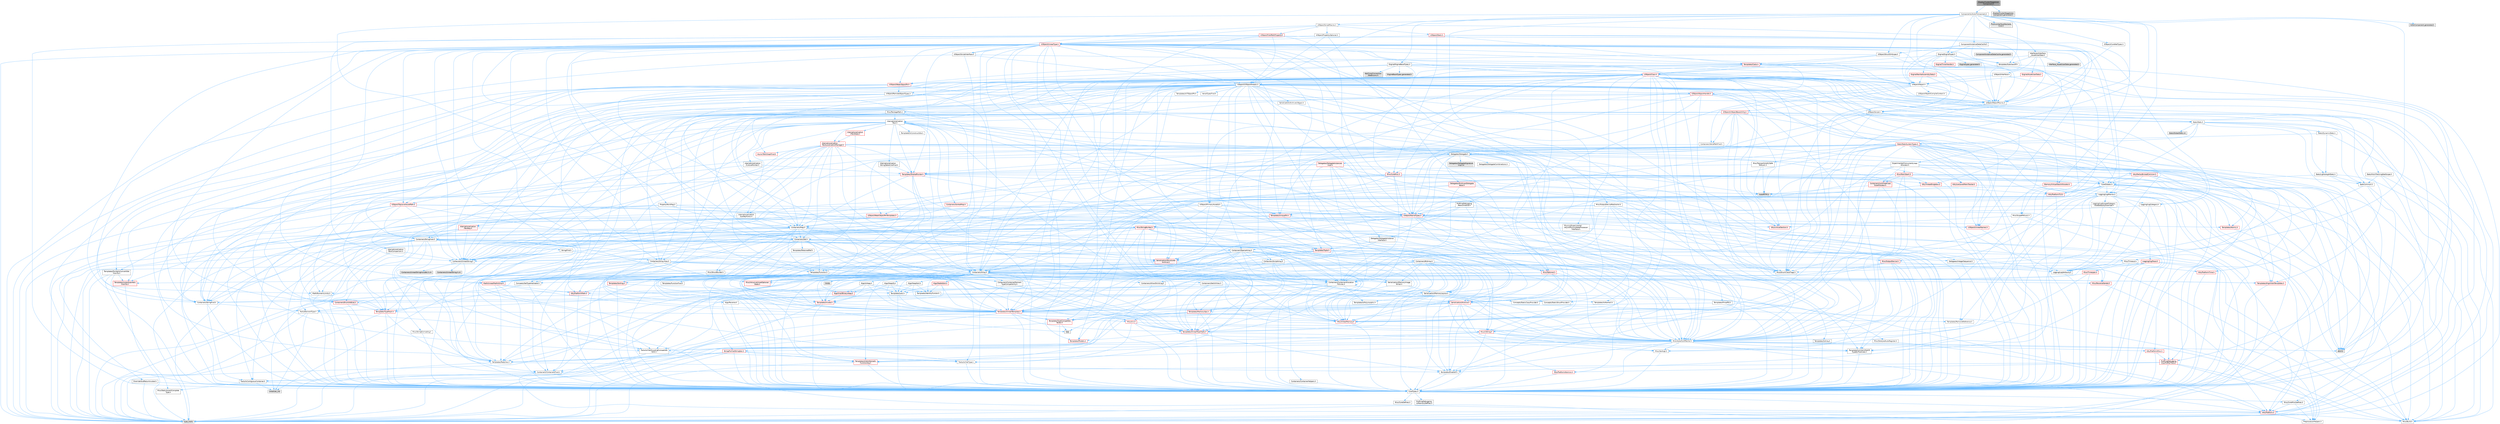digraph "DisplayClusterStageActorComponent.h"
{
 // INTERACTIVE_SVG=YES
 // LATEX_PDF_SIZE
  bgcolor="transparent";
  edge [fontname=Helvetica,fontsize=10,labelfontname=Helvetica,labelfontsize=10];
  node [fontname=Helvetica,fontsize=10,shape=box,height=0.2,width=0.4];
  Node1 [id="Node000001",label="DisplayClusterStageActor\lComponent.h",height=0.2,width=0.4,color="gray40", fillcolor="grey60", style="filled", fontcolor="black",tooltip=" "];
  Node1 -> Node2 [id="edge1_Node000001_Node000002",color="steelblue1",style="solid",tooltip=" "];
  Node2 [id="Node000002",label="Components/ActorComponent.h",height=0.2,width=0.4,color="grey40", fillcolor="white", style="filled",URL="$da/db1/ActorComponent_8h.html",tooltip=" "];
  Node2 -> Node3 [id="edge2_Node000002_Node000003",color="steelblue1",style="solid",tooltip=" "];
  Node3 [id="Node000003",label="UObject/ObjectMacros.h",height=0.2,width=0.4,color="grey40", fillcolor="white", style="filled",URL="$d8/d8d/ObjectMacros_8h.html",tooltip=" "];
  Node3 -> Node4 [id="edge3_Node000003_Node000004",color="steelblue1",style="solid",tooltip=" "];
  Node4 [id="Node000004",label="Misc/EnumClassFlags.h",height=0.2,width=0.4,color="grey40", fillcolor="white", style="filled",URL="$d8/de7/EnumClassFlags_8h.html",tooltip=" "];
  Node3 -> Node5 [id="edge4_Node000003_Node000005",color="steelblue1",style="solid",tooltip=" "];
  Node5 [id="Node000005",label="UObject/Script.h",height=0.2,width=0.4,color="grey40", fillcolor="white", style="filled",URL="$de/dc6/Script_8h.html",tooltip=" "];
  Node5 -> Node6 [id="edge5_Node000005_Node000006",color="steelblue1",style="solid",tooltip=" "];
  Node6 [id="Node000006",label="Delegates/Delegate.h",height=0.2,width=0.4,color="grey40", fillcolor="white", style="filled",URL="$d4/d80/Delegate_8h.html",tooltip=" "];
  Node6 -> Node7 [id="edge6_Node000006_Node000007",color="steelblue1",style="solid",tooltip=" "];
  Node7 [id="Node000007",label="CoreTypes.h",height=0.2,width=0.4,color="grey40", fillcolor="white", style="filled",URL="$dc/dec/CoreTypes_8h.html",tooltip=" "];
  Node7 -> Node8 [id="edge7_Node000007_Node000008",color="steelblue1",style="solid",tooltip=" "];
  Node8 [id="Node000008",label="HAL/Platform.h",height=0.2,width=0.4,color="red", fillcolor="#FFF0F0", style="filled",URL="$d9/dd0/Platform_8h.html",tooltip=" "];
  Node8 -> Node9 [id="edge8_Node000008_Node000009",color="steelblue1",style="solid",tooltip=" "];
  Node9 [id="Node000009",label="Misc/Build.h",height=0.2,width=0.4,color="grey40", fillcolor="white", style="filled",URL="$d3/dbb/Build_8h.html",tooltip=" "];
  Node8 -> Node11 [id="edge9_Node000008_Node000011",color="steelblue1",style="solid",tooltip=" "];
  Node11 [id="Node000011",label="type_traits",height=0.2,width=0.4,color="grey60", fillcolor="#E0E0E0", style="filled",tooltip=" "];
  Node8 -> Node12 [id="edge10_Node000008_Node000012",color="steelblue1",style="solid",tooltip=" "];
  Node12 [id="Node000012",label="PreprocessorHelpers.h",height=0.2,width=0.4,color="grey40", fillcolor="white", style="filled",URL="$db/ddb/PreprocessorHelpers_8h.html",tooltip=" "];
  Node7 -> Node18 [id="edge11_Node000007_Node000018",color="steelblue1",style="solid",tooltip=" "];
  Node18 [id="Node000018",label="ProfilingDebugging\l/UMemoryDefines.h",height=0.2,width=0.4,color="grey40", fillcolor="white", style="filled",URL="$d2/da2/UMemoryDefines_8h.html",tooltip=" "];
  Node7 -> Node19 [id="edge12_Node000007_Node000019",color="steelblue1",style="solid",tooltip=" "];
  Node19 [id="Node000019",label="Misc/CoreMiscDefines.h",height=0.2,width=0.4,color="grey40", fillcolor="white", style="filled",URL="$da/d38/CoreMiscDefines_8h.html",tooltip=" "];
  Node19 -> Node8 [id="edge13_Node000019_Node000008",color="steelblue1",style="solid",tooltip=" "];
  Node19 -> Node12 [id="edge14_Node000019_Node000012",color="steelblue1",style="solid",tooltip=" "];
  Node7 -> Node20 [id="edge15_Node000007_Node000020",color="steelblue1",style="solid",tooltip=" "];
  Node20 [id="Node000020",label="Misc/CoreDefines.h",height=0.2,width=0.4,color="grey40", fillcolor="white", style="filled",URL="$d3/dd2/CoreDefines_8h.html",tooltip=" "];
  Node6 -> Node21 [id="edge16_Node000006_Node000021",color="steelblue1",style="solid",tooltip=" "];
  Node21 [id="Node000021",label="Misc/AssertionMacros.h",height=0.2,width=0.4,color="grey40", fillcolor="white", style="filled",URL="$d0/dfa/AssertionMacros_8h.html",tooltip=" "];
  Node21 -> Node7 [id="edge17_Node000021_Node000007",color="steelblue1",style="solid",tooltip=" "];
  Node21 -> Node8 [id="edge18_Node000021_Node000008",color="steelblue1",style="solid",tooltip=" "];
  Node21 -> Node22 [id="edge19_Node000021_Node000022",color="steelblue1",style="solid",tooltip=" "];
  Node22 [id="Node000022",label="HAL/PlatformMisc.h",height=0.2,width=0.4,color="red", fillcolor="#FFF0F0", style="filled",URL="$d0/df5/PlatformMisc_8h.html",tooltip=" "];
  Node22 -> Node7 [id="edge20_Node000022_Node000007",color="steelblue1",style="solid",tooltip=" "];
  Node22 -> Node49 [id="edge21_Node000022_Node000049",color="steelblue1",style="solid",tooltip=" "];
  Node49 [id="Node000049",label="ProfilingDebugging\l/CpuProfilerTrace.h",height=0.2,width=0.4,color="red", fillcolor="#FFF0F0", style="filled",URL="$da/dcb/CpuProfilerTrace_8h.html",tooltip=" "];
  Node49 -> Node7 [id="edge22_Node000049_Node000007",color="steelblue1",style="solid",tooltip=" "];
  Node49 -> Node30 [id="edge23_Node000049_Node000030",color="steelblue1",style="solid",tooltip=" "];
  Node30 [id="Node000030",label="Containers/ContainersFwd.h",height=0.2,width=0.4,color="grey40", fillcolor="white", style="filled",URL="$d4/d0a/ContainersFwd_8h.html",tooltip=" "];
  Node30 -> Node8 [id="edge24_Node000030_Node000008",color="steelblue1",style="solid",tooltip=" "];
  Node30 -> Node7 [id="edge25_Node000030_Node000007",color="steelblue1",style="solid",tooltip=" "];
  Node30 -> Node27 [id="edge26_Node000030_Node000027",color="steelblue1",style="solid",tooltip=" "];
  Node27 [id="Node000027",label="Traits/IsContiguousContainer.h",height=0.2,width=0.4,color="grey40", fillcolor="white", style="filled",URL="$d5/d3c/IsContiguousContainer_8h.html",tooltip=" "];
  Node27 -> Node7 [id="edge27_Node000027_Node000007",color="steelblue1",style="solid",tooltip=" "];
  Node27 -> Node28 [id="edge28_Node000027_Node000028",color="steelblue1",style="solid",tooltip=" "];
  Node28 [id="Node000028",label="Misc/StaticAssertComplete\lType.h",height=0.2,width=0.4,color="grey40", fillcolor="white", style="filled",URL="$d5/d4e/StaticAssertCompleteType_8h.html",tooltip=" "];
  Node27 -> Node26 [id="edge29_Node000027_Node000026",color="steelblue1",style="solid",tooltip=" "];
  Node26 [id="Node000026",label="initializer_list",height=0.2,width=0.4,color="grey60", fillcolor="#E0E0E0", style="filled",tooltip=" "];
  Node49 -> Node50 [id="edge30_Node000049_Node000050",color="steelblue1",style="solid",tooltip=" "];
  Node50 [id="Node000050",label="HAL/PlatformAtomics.h",height=0.2,width=0.4,color="red", fillcolor="#FFF0F0", style="filled",URL="$d3/d36/PlatformAtomics_8h.html",tooltip=" "];
  Node50 -> Node7 [id="edge31_Node000050_Node000007",color="steelblue1",style="solid",tooltip=" "];
  Node49 -> Node12 [id="edge32_Node000049_Node000012",color="steelblue1",style="solid",tooltip=" "];
  Node49 -> Node9 [id="edge33_Node000049_Node000009",color="steelblue1",style="solid",tooltip=" "];
  Node21 -> Node12 [id="edge34_Node000021_Node000012",color="steelblue1",style="solid",tooltip=" "];
  Node21 -> Node57 [id="edge35_Node000021_Node000057",color="steelblue1",style="solid",tooltip=" "];
  Node57 [id="Node000057",label="Templates/EnableIf.h",height=0.2,width=0.4,color="grey40", fillcolor="white", style="filled",URL="$d7/d60/EnableIf_8h.html",tooltip=" "];
  Node57 -> Node7 [id="edge36_Node000057_Node000007",color="steelblue1",style="solid",tooltip=" "];
  Node21 -> Node58 [id="edge37_Node000021_Node000058",color="steelblue1",style="solid",tooltip=" "];
  Node58 [id="Node000058",label="Templates/IsArrayOrRefOf\lTypeByPredicate.h",height=0.2,width=0.4,color="grey40", fillcolor="white", style="filled",URL="$d6/da1/IsArrayOrRefOfTypeByPredicate_8h.html",tooltip=" "];
  Node58 -> Node7 [id="edge38_Node000058_Node000007",color="steelblue1",style="solid",tooltip=" "];
  Node21 -> Node59 [id="edge39_Node000021_Node000059",color="steelblue1",style="solid",tooltip=" "];
  Node59 [id="Node000059",label="Templates/IsValidVariadic\lFunctionArg.h",height=0.2,width=0.4,color="red", fillcolor="#FFF0F0", style="filled",URL="$d0/dc8/IsValidVariadicFunctionArg_8h.html",tooltip=" "];
  Node59 -> Node7 [id="edge40_Node000059_Node000007",color="steelblue1",style="solid",tooltip=" "];
  Node59 -> Node11 [id="edge41_Node000059_Node000011",color="steelblue1",style="solid",tooltip=" "];
  Node21 -> Node61 [id="edge42_Node000021_Node000061",color="steelblue1",style="solid",tooltip=" "];
  Node61 [id="Node000061",label="Traits/IsCharEncodingCompatible\lWith.h",height=0.2,width=0.4,color="grey40", fillcolor="white", style="filled",URL="$df/dd1/IsCharEncodingCompatibleWith_8h.html",tooltip=" "];
  Node61 -> Node11 [id="edge43_Node000061_Node000011",color="steelblue1",style="solid",tooltip=" "];
  Node61 -> Node62 [id="edge44_Node000061_Node000062",color="steelblue1",style="solid",tooltip=" "];
  Node62 [id="Node000062",label="Traits/IsCharType.h",height=0.2,width=0.4,color="grey40", fillcolor="white", style="filled",URL="$db/d51/IsCharType_8h.html",tooltip=" "];
  Node62 -> Node7 [id="edge45_Node000062_Node000007",color="steelblue1",style="solid",tooltip=" "];
  Node21 -> Node63 [id="edge46_Node000021_Node000063",color="steelblue1",style="solid",tooltip=" "];
  Node63 [id="Node000063",label="Misc/VarArgs.h",height=0.2,width=0.4,color="grey40", fillcolor="white", style="filled",URL="$d5/d6f/VarArgs_8h.html",tooltip=" "];
  Node63 -> Node7 [id="edge47_Node000063_Node000007",color="steelblue1",style="solid",tooltip=" "];
  Node21 -> Node64 [id="edge48_Node000021_Node000064",color="steelblue1",style="solid",tooltip=" "];
  Node64 [id="Node000064",label="String/FormatStringSan.h",height=0.2,width=0.4,color="red", fillcolor="#FFF0F0", style="filled",URL="$d3/d8b/FormatStringSan_8h.html",tooltip=" "];
  Node64 -> Node11 [id="edge49_Node000064_Node000011",color="steelblue1",style="solid",tooltip=" "];
  Node64 -> Node7 [id="edge50_Node000064_Node000007",color="steelblue1",style="solid",tooltip=" "];
  Node64 -> Node65 [id="edge51_Node000064_Node000065",color="steelblue1",style="solid",tooltip=" "];
  Node65 [id="Node000065",label="Templates/Requires.h",height=0.2,width=0.4,color="grey40", fillcolor="white", style="filled",URL="$dc/d96/Requires_8h.html",tooltip=" "];
  Node65 -> Node57 [id="edge52_Node000065_Node000057",color="steelblue1",style="solid",tooltip=" "];
  Node65 -> Node11 [id="edge53_Node000065_Node000011",color="steelblue1",style="solid",tooltip=" "];
  Node64 -> Node59 [id="edge54_Node000064_Node000059",color="steelblue1",style="solid",tooltip=" "];
  Node64 -> Node62 [id="edge55_Node000064_Node000062",color="steelblue1",style="solid",tooltip=" "];
  Node64 -> Node30 [id="edge56_Node000064_Node000030",color="steelblue1",style="solid",tooltip=" "];
  Node21 -> Node70 [id="edge57_Node000021_Node000070",color="steelblue1",style="solid",tooltip=" "];
  Node70 [id="Node000070",label="atomic",height=0.2,width=0.4,color="grey60", fillcolor="#E0E0E0", style="filled",tooltip=" "];
  Node6 -> Node71 [id="edge58_Node000006_Node000071",color="steelblue1",style="solid",tooltip=" "];
  Node71 [id="Node000071",label="UObject/NameTypes.h",height=0.2,width=0.4,color="red", fillcolor="#FFF0F0", style="filled",URL="$d6/d35/NameTypes_8h.html",tooltip=" "];
  Node71 -> Node7 [id="edge59_Node000071_Node000007",color="steelblue1",style="solid",tooltip=" "];
  Node71 -> Node21 [id="edge60_Node000071_Node000021",color="steelblue1",style="solid",tooltip=" "];
  Node71 -> Node72 [id="edge61_Node000071_Node000072",color="steelblue1",style="solid",tooltip=" "];
  Node72 [id="Node000072",label="HAL/UnrealMemory.h",height=0.2,width=0.4,color="red", fillcolor="#FFF0F0", style="filled",URL="$d9/d96/UnrealMemory_8h.html",tooltip=" "];
  Node72 -> Node7 [id="edge62_Node000072_Node000007",color="steelblue1",style="solid",tooltip=" "];
  Node71 -> Node93 [id="edge63_Node000071_Node000093",color="steelblue1",style="solid",tooltip=" "];
  Node93 [id="Node000093",label="Templates/UnrealTypeTraits.h",height=0.2,width=0.4,color="red", fillcolor="#FFF0F0", style="filled",URL="$d2/d2d/UnrealTypeTraits_8h.html",tooltip=" "];
  Node93 -> Node7 [id="edge64_Node000093_Node000007",color="steelblue1",style="solid",tooltip=" "];
  Node93 -> Node21 [id="edge65_Node000093_Node000021",color="steelblue1",style="solid",tooltip=" "];
  Node93 -> Node57 [id="edge66_Node000093_Node000057",color="steelblue1",style="solid",tooltip=" "];
  Node93 -> Node95 [id="edge67_Node000093_Node000095",color="steelblue1",style="solid",tooltip=" "];
  Node95 [id="Node000095",label="Templates/Models.h",height=0.2,width=0.4,color="red", fillcolor="#FFF0F0", style="filled",URL="$d3/d0c/Models_8h.html",tooltip=" "];
  Node71 -> Node98 [id="edge68_Node000071_Node000098",color="steelblue1",style="solid",tooltip=" "];
  Node98 [id="Node000098",label="Templates/UnrealTemplate.h",height=0.2,width=0.4,color="red", fillcolor="#FFF0F0", style="filled",URL="$d4/d24/UnrealTemplate_8h.html",tooltip=" "];
  Node98 -> Node7 [id="edge69_Node000098_Node000007",color="steelblue1",style="solid",tooltip=" "];
  Node98 -> Node72 [id="edge70_Node000098_Node000072",color="steelblue1",style="solid",tooltip=" "];
  Node98 -> Node93 [id="edge71_Node000098_Node000093",color="steelblue1",style="solid",tooltip=" "];
  Node98 -> Node101 [id="edge72_Node000098_Node000101",color="steelblue1",style="solid",tooltip=" "];
  Node101 [id="Node000101",label="Templates/RemoveReference.h",height=0.2,width=0.4,color="grey40", fillcolor="white", style="filled",URL="$da/dbe/RemoveReference_8h.html",tooltip=" "];
  Node101 -> Node7 [id="edge73_Node000101_Node000007",color="steelblue1",style="solid",tooltip=" "];
  Node98 -> Node65 [id="edge74_Node000098_Node000065",color="steelblue1",style="solid",tooltip=" "];
  Node98 -> Node102 [id="edge75_Node000098_Node000102",color="steelblue1",style="solid",tooltip=" "];
  Node102 [id="Node000102",label="Templates/TypeCompatible\lBytes.h",height=0.2,width=0.4,color="red", fillcolor="#FFF0F0", style="filled",URL="$df/d0a/TypeCompatibleBytes_8h.html",tooltip=" "];
  Node102 -> Node7 [id="edge76_Node000102_Node000007",color="steelblue1",style="solid",tooltip=" "];
  Node102 -> Node35 [id="edge77_Node000102_Node000035",color="steelblue1",style="solid",tooltip=" "];
  Node35 [id="Node000035",label="new",height=0.2,width=0.4,color="grey60", fillcolor="#E0E0E0", style="filled",tooltip=" "];
  Node102 -> Node11 [id="edge78_Node000102_Node000011",color="steelblue1",style="solid",tooltip=" "];
  Node98 -> Node27 [id="edge79_Node000098_Node000027",color="steelblue1",style="solid",tooltip=" "];
  Node98 -> Node11 [id="edge80_Node000098_Node000011",color="steelblue1",style="solid",tooltip=" "];
  Node71 -> Node104 [id="edge81_Node000071_Node000104",color="steelblue1",style="solid",tooltip=" "];
  Node104 [id="Node000104",label="Containers/UnrealString.h",height=0.2,width=0.4,color="grey40", fillcolor="white", style="filled",URL="$d5/dba/UnrealString_8h.html",tooltip=" "];
  Node104 -> Node105 [id="edge82_Node000104_Node000105",color="steelblue1",style="solid",tooltip=" "];
  Node105 [id="Node000105",label="Containers/UnrealStringIncludes.h.inl",height=0.2,width=0.4,color="grey60", fillcolor="#E0E0E0", style="filled",tooltip=" "];
  Node104 -> Node106 [id="edge83_Node000104_Node000106",color="steelblue1",style="solid",tooltip=" "];
  Node106 [id="Node000106",label="Containers/UnrealString.h.inl",height=0.2,width=0.4,color="grey60", fillcolor="#E0E0E0", style="filled",tooltip=" "];
  Node104 -> Node107 [id="edge84_Node000104_Node000107",color="steelblue1",style="solid",tooltip=" "];
  Node107 [id="Node000107",label="Misc/StringFormatArg.h",height=0.2,width=0.4,color="grey40", fillcolor="white", style="filled",URL="$d2/d16/StringFormatArg_8h.html",tooltip=" "];
  Node107 -> Node30 [id="edge85_Node000107_Node000030",color="steelblue1",style="solid",tooltip=" "];
  Node71 -> Node108 [id="edge86_Node000071_Node000108",color="steelblue1",style="solid",tooltip=" "];
  Node108 [id="Node000108",label="HAL/CriticalSection.h",height=0.2,width=0.4,color="red", fillcolor="#FFF0F0", style="filled",URL="$d6/d90/CriticalSection_8h.html",tooltip=" "];
  Node71 -> Node24 [id="edge87_Node000071_Node000024",color="steelblue1",style="solid",tooltip=" "];
  Node24 [id="Node000024",label="Containers/StringFwd.h",height=0.2,width=0.4,color="grey40", fillcolor="white", style="filled",URL="$df/d37/StringFwd_8h.html",tooltip=" "];
  Node24 -> Node7 [id="edge88_Node000024_Node000007",color="steelblue1",style="solid",tooltip=" "];
  Node24 -> Node25 [id="edge89_Node000024_Node000025",color="steelblue1",style="solid",tooltip=" "];
  Node25 [id="Node000025",label="Traits/ElementType.h",height=0.2,width=0.4,color="grey40", fillcolor="white", style="filled",URL="$d5/d4f/ElementType_8h.html",tooltip=" "];
  Node25 -> Node8 [id="edge90_Node000025_Node000008",color="steelblue1",style="solid",tooltip=" "];
  Node25 -> Node26 [id="edge91_Node000025_Node000026",color="steelblue1",style="solid",tooltip=" "];
  Node25 -> Node11 [id="edge92_Node000025_Node000011",color="steelblue1",style="solid",tooltip=" "];
  Node24 -> Node27 [id="edge93_Node000024_Node000027",color="steelblue1",style="solid",tooltip=" "];
  Node71 -> Node176 [id="edge94_Node000071_Node000176",color="steelblue1",style="solid",tooltip=" "];
  Node176 [id="Node000176",label="UObject/UnrealNames.h",height=0.2,width=0.4,color="red", fillcolor="#FFF0F0", style="filled",URL="$d8/db1/UnrealNames_8h.html",tooltip=" "];
  Node176 -> Node7 [id="edge95_Node000176_Node000007",color="steelblue1",style="solid",tooltip=" "];
  Node71 -> Node80 [id="edge96_Node000071_Node000080",color="steelblue1",style="solid",tooltip=" "];
  Node80 [id="Node000080",label="Templates/Atomic.h",height=0.2,width=0.4,color="red", fillcolor="#FFF0F0", style="filled",URL="$d3/d91/Atomic_8h.html",tooltip=" "];
  Node80 -> Node70 [id="edge97_Node000080_Node000070",color="steelblue1",style="solid",tooltip=" "];
  Node71 -> Node142 [id="edge98_Node000071_Node000142",color="steelblue1",style="solid",tooltip=" "];
  Node142 [id="Node000142",label="Serialization/MemoryLayout.h",height=0.2,width=0.4,color="grey40", fillcolor="white", style="filled",URL="$d7/d66/MemoryLayout_8h.html",tooltip=" "];
  Node142 -> Node143 [id="edge99_Node000142_Node000143",color="steelblue1",style="solid",tooltip=" "];
  Node143 [id="Node000143",label="Concepts/StaticClassProvider.h",height=0.2,width=0.4,color="grey40", fillcolor="white", style="filled",URL="$dd/d83/StaticClassProvider_8h.html",tooltip=" "];
  Node142 -> Node144 [id="edge100_Node000142_Node000144",color="steelblue1",style="solid",tooltip=" "];
  Node144 [id="Node000144",label="Concepts/StaticStructProvider.h",height=0.2,width=0.4,color="grey40", fillcolor="white", style="filled",URL="$d5/d77/StaticStructProvider_8h.html",tooltip=" "];
  Node142 -> Node145 [id="edge101_Node000142_Node000145",color="steelblue1",style="solid",tooltip=" "];
  Node145 [id="Node000145",label="Containers/EnumAsByte.h",height=0.2,width=0.4,color="red", fillcolor="#FFF0F0", style="filled",URL="$d6/d9a/EnumAsByte_8h.html",tooltip=" "];
  Node145 -> Node7 [id="edge102_Node000145_Node000007",color="steelblue1",style="solid",tooltip=" "];
  Node145 -> Node146 [id="edge103_Node000145_Node000146",color="steelblue1",style="solid",tooltip=" "];
  Node146 [id="Node000146",label="Templates/TypeHash.h",height=0.2,width=0.4,color="red", fillcolor="#FFF0F0", style="filled",URL="$d1/d62/TypeHash_8h.html",tooltip=" "];
  Node146 -> Node7 [id="edge104_Node000146_Node000007",color="steelblue1",style="solid",tooltip=" "];
  Node146 -> Node65 [id="edge105_Node000146_Node000065",color="steelblue1",style="solid",tooltip=" "];
  Node146 -> Node147 [id="edge106_Node000146_Node000147",color="steelblue1",style="solid",tooltip=" "];
  Node147 [id="Node000147",label="Misc/Crc.h",height=0.2,width=0.4,color="red", fillcolor="#FFF0F0", style="filled",URL="$d4/dd2/Crc_8h.html",tooltip=" "];
  Node147 -> Node7 [id="edge107_Node000147_Node000007",color="steelblue1",style="solid",tooltip=" "];
  Node147 -> Node21 [id="edge108_Node000147_Node000021",color="steelblue1",style="solid",tooltip=" "];
  Node147 -> Node148 [id="edge109_Node000147_Node000148",color="steelblue1",style="solid",tooltip=" "];
  Node148 [id="Node000148",label="Misc/CString.h",height=0.2,width=0.4,color="red", fillcolor="#FFF0F0", style="filled",URL="$d2/d49/CString_8h.html",tooltip=" "];
  Node148 -> Node7 [id="edge110_Node000148_Node000007",color="steelblue1",style="solid",tooltip=" "];
  Node148 -> Node21 [id="edge111_Node000148_Node000021",color="steelblue1",style="solid",tooltip=" "];
  Node148 -> Node63 [id="edge112_Node000148_Node000063",color="steelblue1",style="solid",tooltip=" "];
  Node148 -> Node58 [id="edge113_Node000148_Node000058",color="steelblue1",style="solid",tooltip=" "];
  Node148 -> Node59 [id="edge114_Node000148_Node000059",color="steelblue1",style="solid",tooltip=" "];
  Node148 -> Node61 [id="edge115_Node000148_Node000061",color="steelblue1",style="solid",tooltip=" "];
  Node147 -> Node93 [id="edge116_Node000147_Node000093",color="steelblue1",style="solid",tooltip=" "];
  Node147 -> Node62 [id="edge117_Node000147_Node000062",color="steelblue1",style="solid",tooltip=" "];
  Node146 -> Node11 [id="edge118_Node000146_Node000011",color="steelblue1",style="solid",tooltip=" "];
  Node142 -> Node24 [id="edge119_Node000142_Node000024",color="steelblue1",style="solid",tooltip=" "];
  Node142 -> Node72 [id="edge120_Node000142_Node000072",color="steelblue1",style="solid",tooltip=" "];
  Node142 -> Node153 [id="edge121_Node000142_Node000153",color="steelblue1",style="solid",tooltip=" "];
  Node153 [id="Node000153",label="Misc/DelayedAutoRegister.h",height=0.2,width=0.4,color="grey40", fillcolor="white", style="filled",URL="$d1/dda/DelayedAutoRegister_8h.html",tooltip=" "];
  Node153 -> Node8 [id="edge122_Node000153_Node000008",color="steelblue1",style="solid",tooltip=" "];
  Node142 -> Node57 [id="edge123_Node000142_Node000057",color="steelblue1",style="solid",tooltip=" "];
  Node142 -> Node154 [id="edge124_Node000142_Node000154",color="steelblue1",style="solid",tooltip=" "];
  Node154 [id="Node000154",label="Templates/IsAbstract.h",height=0.2,width=0.4,color="grey40", fillcolor="white", style="filled",URL="$d8/db7/IsAbstract_8h.html",tooltip=" "];
  Node142 -> Node122 [id="edge125_Node000142_Node000122",color="steelblue1",style="solid",tooltip=" "];
  Node122 [id="Node000122",label="Templates/IsPolymorphic.h",height=0.2,width=0.4,color="grey40", fillcolor="white", style="filled",URL="$dc/d20/IsPolymorphic_8h.html",tooltip=" "];
  Node142 -> Node95 [id="edge126_Node000142_Node000095",color="steelblue1",style="solid",tooltip=" "];
  Node142 -> Node98 [id="edge127_Node000142_Node000098",color="steelblue1",style="solid",tooltip=" "];
  Node71 -> Node125 [id="edge128_Node000071_Node000125",color="steelblue1",style="solid",tooltip=" "];
  Node125 [id="Node000125",label="Misc/IntrusiveUnsetOptional\lState.h",height=0.2,width=0.4,color="red", fillcolor="#FFF0F0", style="filled",URL="$d2/d0a/IntrusiveUnsetOptionalState_8h.html",tooltip=" "];
  Node71 -> Node178 [id="edge129_Node000071_Node000178",color="steelblue1",style="solid",tooltip=" "];
  Node178 [id="Node000178",label="Misc/StringBuilder.h",height=0.2,width=0.4,color="red", fillcolor="#FFF0F0", style="filled",URL="$d4/d52/StringBuilder_8h.html",tooltip=" "];
  Node178 -> Node24 [id="edge130_Node000178_Node000024",color="steelblue1",style="solid",tooltip=" "];
  Node178 -> Node179 [id="edge131_Node000178_Node000179",color="steelblue1",style="solid",tooltip=" "];
  Node179 [id="Node000179",label="Containers/StringView.h",height=0.2,width=0.4,color="grey40", fillcolor="white", style="filled",URL="$dd/dea/StringView_8h.html",tooltip=" "];
  Node179 -> Node7 [id="edge132_Node000179_Node000007",color="steelblue1",style="solid",tooltip=" "];
  Node179 -> Node24 [id="edge133_Node000179_Node000024",color="steelblue1",style="solid",tooltip=" "];
  Node179 -> Node72 [id="edge134_Node000179_Node000072",color="steelblue1",style="solid",tooltip=" "];
  Node179 -> Node44 [id="edge135_Node000179_Node000044",color="steelblue1",style="solid",tooltip=" "];
  Node44 [id="Node000044",label="Math/NumericLimits.h",height=0.2,width=0.4,color="grey40", fillcolor="white", style="filled",URL="$df/d1b/NumericLimits_8h.html",tooltip=" "];
  Node44 -> Node7 [id="edge136_Node000044_Node000007",color="steelblue1",style="solid",tooltip=" "];
  Node179 -> Node173 [id="edge137_Node000179_Node000173",color="steelblue1",style="solid",tooltip=" "];
  Node173 [id="Node000173",label="Math/UnrealMathUtility.h",height=0.2,width=0.4,color="red", fillcolor="#FFF0F0", style="filled",URL="$db/db8/UnrealMathUtility_8h.html",tooltip=" "];
  Node173 -> Node7 [id="edge138_Node000173_Node000007",color="steelblue1",style="solid",tooltip=" "];
  Node173 -> Node21 [id="edge139_Node000173_Node000021",color="steelblue1",style="solid",tooltip=" "];
  Node173 -> Node114 [id="edge140_Node000173_Node000114",color="steelblue1",style="solid",tooltip=" "];
  Node114 [id="Node000114",label="HAL/PlatformMath.h",height=0.2,width=0.4,color="red", fillcolor="#FFF0F0", style="filled",URL="$dc/d53/PlatformMath_8h.html",tooltip=" "];
  Node114 -> Node7 [id="edge141_Node000114_Node000007",color="steelblue1",style="solid",tooltip=" "];
  Node173 -> Node65 [id="edge142_Node000173_Node000065",color="steelblue1",style="solid",tooltip=" "];
  Node179 -> Node147 [id="edge143_Node000179_Node000147",color="steelblue1",style="solid",tooltip=" "];
  Node179 -> Node148 [id="edge144_Node000179_Node000148",color="steelblue1",style="solid",tooltip=" "];
  Node179 -> Node127 [id="edge145_Node000179_Node000127",color="steelblue1",style="solid",tooltip=" "];
  Node127 [id="Node000127",label="Misc/ReverseIterate.h",height=0.2,width=0.4,color="red", fillcolor="#FFF0F0", style="filled",URL="$db/de3/ReverseIterate_8h.html",tooltip=" "];
  Node127 -> Node8 [id="edge146_Node000127_Node000008",color="steelblue1",style="solid",tooltip=" "];
  Node179 -> Node180 [id="edge147_Node000179_Node000180",color="steelblue1",style="solid",tooltip=" "];
  Node180 [id="Node000180",label="String/Find.h",height=0.2,width=0.4,color="grey40", fillcolor="white", style="filled",URL="$d7/dda/String_2Find_8h.html",tooltip=" "];
  Node180 -> Node181 [id="edge148_Node000180_Node000181",color="steelblue1",style="solid",tooltip=" "];
  Node181 [id="Node000181",label="Containers/ArrayView.h",height=0.2,width=0.4,color="grey40", fillcolor="white", style="filled",URL="$d7/df4/ArrayView_8h.html",tooltip=" "];
  Node181 -> Node7 [id="edge149_Node000181_Node000007",color="steelblue1",style="solid",tooltip=" "];
  Node181 -> Node30 [id="edge150_Node000181_Node000030",color="steelblue1",style="solid",tooltip=" "];
  Node181 -> Node21 [id="edge151_Node000181_Node000021",color="steelblue1",style="solid",tooltip=" "];
  Node181 -> Node127 [id="edge152_Node000181_Node000127",color="steelblue1",style="solid",tooltip=" "];
  Node181 -> Node125 [id="edge153_Node000181_Node000125",color="steelblue1",style="solid",tooltip=" "];
  Node181 -> Node157 [id="edge154_Node000181_Node000157",color="steelblue1",style="solid",tooltip=" "];
  Node157 [id="Node000157",label="Templates/Invoke.h",height=0.2,width=0.4,color="red", fillcolor="#FFF0F0", style="filled",URL="$d7/deb/Invoke_8h.html",tooltip=" "];
  Node157 -> Node7 [id="edge155_Node000157_Node000007",color="steelblue1",style="solid",tooltip=" "];
  Node157 -> Node98 [id="edge156_Node000157_Node000098",color="steelblue1",style="solid",tooltip=" "];
  Node157 -> Node11 [id="edge157_Node000157_Node000011",color="steelblue1",style="solid",tooltip=" "];
  Node181 -> Node93 [id="edge158_Node000181_Node000093",color="steelblue1",style="solid",tooltip=" "];
  Node181 -> Node25 [id="edge159_Node000181_Node000025",color="steelblue1",style="solid",tooltip=" "];
  Node181 -> Node124 [id="edge160_Node000181_Node000124",color="steelblue1",style="solid",tooltip=" "];
  Node124 [id="Node000124",label="Containers/Array.h",height=0.2,width=0.4,color="grey40", fillcolor="white", style="filled",URL="$df/dd0/Array_8h.html",tooltip=" "];
  Node124 -> Node7 [id="edge161_Node000124_Node000007",color="steelblue1",style="solid",tooltip=" "];
  Node124 -> Node21 [id="edge162_Node000124_Node000021",color="steelblue1",style="solid",tooltip=" "];
  Node124 -> Node125 [id="edge163_Node000124_Node000125",color="steelblue1",style="solid",tooltip=" "];
  Node124 -> Node127 [id="edge164_Node000124_Node000127",color="steelblue1",style="solid",tooltip=" "];
  Node124 -> Node72 [id="edge165_Node000124_Node000072",color="steelblue1",style="solid",tooltip=" "];
  Node124 -> Node93 [id="edge166_Node000124_Node000093",color="steelblue1",style="solid",tooltip=" "];
  Node124 -> Node98 [id="edge167_Node000124_Node000098",color="steelblue1",style="solid",tooltip=" "];
  Node124 -> Node129 [id="edge168_Node000124_Node000129",color="steelblue1",style="solid",tooltip=" "];
  Node129 [id="Node000129",label="Containers/AllowShrinking.h",height=0.2,width=0.4,color="grey40", fillcolor="white", style="filled",URL="$d7/d1a/AllowShrinking_8h.html",tooltip=" "];
  Node129 -> Node7 [id="edge169_Node000129_Node000007",color="steelblue1",style="solid",tooltip=" "];
  Node124 -> Node112 [id="edge170_Node000124_Node000112",color="steelblue1",style="solid",tooltip=" "];
  Node112 [id="Node000112",label="Containers/ContainerAllocation\lPolicies.h",height=0.2,width=0.4,color="grey40", fillcolor="white", style="filled",URL="$d7/dff/ContainerAllocationPolicies_8h.html",tooltip=" "];
  Node112 -> Node7 [id="edge171_Node000112_Node000007",color="steelblue1",style="solid",tooltip=" "];
  Node112 -> Node113 [id="edge172_Node000112_Node000113",color="steelblue1",style="solid",tooltip=" "];
  Node113 [id="Node000113",label="Containers/ContainerHelpers.h",height=0.2,width=0.4,color="grey40", fillcolor="white", style="filled",URL="$d7/d33/ContainerHelpers_8h.html",tooltip=" "];
  Node113 -> Node7 [id="edge173_Node000113_Node000007",color="steelblue1",style="solid",tooltip=" "];
  Node112 -> Node112 [id="edge174_Node000112_Node000112",color="steelblue1",style="solid",tooltip=" "];
  Node112 -> Node114 [id="edge175_Node000112_Node000114",color="steelblue1",style="solid",tooltip=" "];
  Node112 -> Node72 [id="edge176_Node000112_Node000072",color="steelblue1",style="solid",tooltip=" "];
  Node112 -> Node44 [id="edge177_Node000112_Node000044",color="steelblue1",style="solid",tooltip=" "];
  Node112 -> Node21 [id="edge178_Node000112_Node000021",color="steelblue1",style="solid",tooltip=" "];
  Node112 -> Node122 [id="edge179_Node000112_Node000122",color="steelblue1",style="solid",tooltip=" "];
  Node112 -> Node123 [id="edge180_Node000112_Node000123",color="steelblue1",style="solid",tooltip=" "];
  Node123 [id="Node000123",label="Templates/MemoryOps.h",height=0.2,width=0.4,color="red", fillcolor="#FFF0F0", style="filled",URL="$db/dea/MemoryOps_8h.html",tooltip=" "];
  Node123 -> Node7 [id="edge181_Node000123_Node000007",color="steelblue1",style="solid",tooltip=" "];
  Node123 -> Node72 [id="edge182_Node000123_Node000072",color="steelblue1",style="solid",tooltip=" "];
  Node123 -> Node65 [id="edge183_Node000123_Node000065",color="steelblue1",style="solid",tooltip=" "];
  Node123 -> Node93 [id="edge184_Node000123_Node000093",color="steelblue1",style="solid",tooltip=" "];
  Node123 -> Node35 [id="edge185_Node000123_Node000035",color="steelblue1",style="solid",tooltip=" "];
  Node123 -> Node11 [id="edge186_Node000123_Node000011",color="steelblue1",style="solid",tooltip=" "];
  Node112 -> Node102 [id="edge187_Node000112_Node000102",color="steelblue1",style="solid",tooltip=" "];
  Node112 -> Node11 [id="edge188_Node000112_Node000011",color="steelblue1",style="solid",tooltip=" "];
  Node124 -> Node130 [id="edge189_Node000124_Node000130",color="steelblue1",style="solid",tooltip=" "];
  Node130 [id="Node000130",label="Containers/ContainerElement\lTypeCompatibility.h",height=0.2,width=0.4,color="grey40", fillcolor="white", style="filled",URL="$df/ddf/ContainerElementTypeCompatibility_8h.html",tooltip=" "];
  Node130 -> Node7 [id="edge190_Node000130_Node000007",color="steelblue1",style="solid",tooltip=" "];
  Node130 -> Node93 [id="edge191_Node000130_Node000093",color="steelblue1",style="solid",tooltip=" "];
  Node124 -> Node131 [id="edge192_Node000124_Node000131",color="steelblue1",style="solid",tooltip=" "];
  Node131 [id="Node000131",label="Serialization/Archive.h",height=0.2,width=0.4,color="red", fillcolor="#FFF0F0", style="filled",URL="$d7/d3b/Archive_8h.html",tooltip=" "];
  Node131 -> Node7 [id="edge193_Node000131_Node000007",color="steelblue1",style="solid",tooltip=" "];
  Node131 -> Node21 [id="edge194_Node000131_Node000021",color="steelblue1",style="solid",tooltip=" "];
  Node131 -> Node9 [id="edge195_Node000131_Node000009",color="steelblue1",style="solid",tooltip=" "];
  Node131 -> Node63 [id="edge196_Node000131_Node000063",color="steelblue1",style="solid",tooltip=" "];
  Node131 -> Node57 [id="edge197_Node000131_Node000057",color="steelblue1",style="solid",tooltip=" "];
  Node131 -> Node58 [id="edge198_Node000131_Node000058",color="steelblue1",style="solid",tooltip=" "];
  Node131 -> Node59 [id="edge199_Node000131_Node000059",color="steelblue1",style="solid",tooltip=" "];
  Node131 -> Node98 [id="edge200_Node000131_Node000098",color="steelblue1",style="solid",tooltip=" "];
  Node131 -> Node61 [id="edge201_Node000131_Node000061",color="steelblue1",style="solid",tooltip=" "];
  Node124 -> Node141 [id="edge202_Node000124_Node000141",color="steelblue1",style="solid",tooltip=" "];
  Node141 [id="Node000141",label="Serialization/MemoryImage\lWriter.h",height=0.2,width=0.4,color="grey40", fillcolor="white", style="filled",URL="$d0/d08/MemoryImageWriter_8h.html",tooltip=" "];
  Node141 -> Node7 [id="edge203_Node000141_Node000007",color="steelblue1",style="solid",tooltip=" "];
  Node141 -> Node142 [id="edge204_Node000141_Node000142",color="steelblue1",style="solid",tooltip=" "];
  Node124 -> Node155 [id="edge205_Node000124_Node000155",color="steelblue1",style="solid",tooltip=" "];
  Node155 [id="Node000155",label="Algo/Heapify.h",height=0.2,width=0.4,color="grey40", fillcolor="white", style="filled",URL="$d0/d2a/Heapify_8h.html",tooltip=" "];
  Node155 -> Node156 [id="edge206_Node000155_Node000156",color="steelblue1",style="solid",tooltip=" "];
  Node156 [id="Node000156",label="Algo/Impl/BinaryHeap.h",height=0.2,width=0.4,color="red", fillcolor="#FFF0F0", style="filled",URL="$d7/da3/Algo_2Impl_2BinaryHeap_8h.html",tooltip=" "];
  Node156 -> Node157 [id="edge207_Node000156_Node000157",color="steelblue1",style="solid",tooltip=" "];
  Node156 -> Node11 [id="edge208_Node000156_Node000011",color="steelblue1",style="solid",tooltip=" "];
  Node155 -> Node161 [id="edge209_Node000155_Node000161",color="steelblue1",style="solid",tooltip=" "];
  Node161 [id="Node000161",label="Templates/IdentityFunctor.h",height=0.2,width=0.4,color="grey40", fillcolor="white", style="filled",URL="$d7/d2e/IdentityFunctor_8h.html",tooltip=" "];
  Node161 -> Node8 [id="edge210_Node000161_Node000008",color="steelblue1",style="solid",tooltip=" "];
  Node155 -> Node157 [id="edge211_Node000155_Node000157",color="steelblue1",style="solid",tooltip=" "];
  Node155 -> Node162 [id="edge212_Node000155_Node000162",color="steelblue1",style="solid",tooltip=" "];
  Node162 [id="Node000162",label="Templates/Less.h",height=0.2,width=0.4,color="grey40", fillcolor="white", style="filled",URL="$de/dc8/Less_8h.html",tooltip=" "];
  Node162 -> Node7 [id="edge213_Node000162_Node000007",color="steelblue1",style="solid",tooltip=" "];
  Node162 -> Node98 [id="edge214_Node000162_Node000098",color="steelblue1",style="solid",tooltip=" "];
  Node155 -> Node98 [id="edge215_Node000155_Node000098",color="steelblue1",style="solid",tooltip=" "];
  Node124 -> Node163 [id="edge216_Node000124_Node000163",color="steelblue1",style="solid",tooltip=" "];
  Node163 [id="Node000163",label="Algo/HeapSort.h",height=0.2,width=0.4,color="grey40", fillcolor="white", style="filled",URL="$d3/d92/HeapSort_8h.html",tooltip=" "];
  Node163 -> Node156 [id="edge217_Node000163_Node000156",color="steelblue1",style="solid",tooltip=" "];
  Node163 -> Node161 [id="edge218_Node000163_Node000161",color="steelblue1",style="solid",tooltip=" "];
  Node163 -> Node162 [id="edge219_Node000163_Node000162",color="steelblue1",style="solid",tooltip=" "];
  Node163 -> Node98 [id="edge220_Node000163_Node000098",color="steelblue1",style="solid",tooltip=" "];
  Node124 -> Node164 [id="edge221_Node000124_Node000164",color="steelblue1",style="solid",tooltip=" "];
  Node164 [id="Node000164",label="Algo/IsHeap.h",height=0.2,width=0.4,color="grey40", fillcolor="white", style="filled",URL="$de/d32/IsHeap_8h.html",tooltip=" "];
  Node164 -> Node156 [id="edge222_Node000164_Node000156",color="steelblue1",style="solid",tooltip=" "];
  Node164 -> Node161 [id="edge223_Node000164_Node000161",color="steelblue1",style="solid",tooltip=" "];
  Node164 -> Node157 [id="edge224_Node000164_Node000157",color="steelblue1",style="solid",tooltip=" "];
  Node164 -> Node162 [id="edge225_Node000164_Node000162",color="steelblue1",style="solid",tooltip=" "];
  Node164 -> Node98 [id="edge226_Node000164_Node000098",color="steelblue1",style="solid",tooltip=" "];
  Node124 -> Node156 [id="edge227_Node000124_Node000156",color="steelblue1",style="solid",tooltip=" "];
  Node124 -> Node165 [id="edge228_Node000124_Node000165",color="steelblue1",style="solid",tooltip=" "];
  Node165 [id="Node000165",label="Algo/StableSort.h",height=0.2,width=0.4,color="red", fillcolor="#FFF0F0", style="filled",URL="$d7/d3c/StableSort_8h.html",tooltip=" "];
  Node165 -> Node161 [id="edge229_Node000165_Node000161",color="steelblue1",style="solid",tooltip=" "];
  Node165 -> Node157 [id="edge230_Node000165_Node000157",color="steelblue1",style="solid",tooltip=" "];
  Node165 -> Node162 [id="edge231_Node000165_Node000162",color="steelblue1",style="solid",tooltip=" "];
  Node165 -> Node98 [id="edge232_Node000165_Node000098",color="steelblue1",style="solid",tooltip=" "];
  Node124 -> Node168 [id="edge233_Node000124_Node000168",color="steelblue1",style="solid",tooltip=" "];
  Node168 [id="Node000168",label="Concepts/GetTypeHashable.h",height=0.2,width=0.4,color="grey40", fillcolor="white", style="filled",URL="$d3/da2/GetTypeHashable_8h.html",tooltip=" "];
  Node168 -> Node7 [id="edge234_Node000168_Node000007",color="steelblue1",style="solid",tooltip=" "];
  Node168 -> Node146 [id="edge235_Node000168_Node000146",color="steelblue1",style="solid",tooltip=" "];
  Node124 -> Node161 [id="edge236_Node000124_Node000161",color="steelblue1",style="solid",tooltip=" "];
  Node124 -> Node157 [id="edge237_Node000124_Node000157",color="steelblue1",style="solid",tooltip=" "];
  Node124 -> Node162 [id="edge238_Node000124_Node000162",color="steelblue1",style="solid",tooltip=" "];
  Node124 -> Node169 [id="edge239_Node000124_Node000169",color="steelblue1",style="solid",tooltip=" "];
  Node169 [id="Node000169",label="Templates/LosesQualifiers\lFromTo.h",height=0.2,width=0.4,color="red", fillcolor="#FFF0F0", style="filled",URL="$d2/db3/LosesQualifiersFromTo_8h.html",tooltip=" "];
  Node169 -> Node11 [id="edge240_Node000169_Node000011",color="steelblue1",style="solid",tooltip=" "];
  Node124 -> Node65 [id="edge241_Node000124_Node000065",color="steelblue1",style="solid",tooltip=" "];
  Node124 -> Node170 [id="edge242_Node000124_Node000170",color="steelblue1",style="solid",tooltip=" "];
  Node170 [id="Node000170",label="Templates/Sorting.h",height=0.2,width=0.4,color="red", fillcolor="#FFF0F0", style="filled",URL="$d3/d9e/Sorting_8h.html",tooltip=" "];
  Node170 -> Node7 [id="edge243_Node000170_Node000007",color="steelblue1",style="solid",tooltip=" "];
  Node170 -> Node114 [id="edge244_Node000170_Node000114",color="steelblue1",style="solid",tooltip=" "];
  Node170 -> Node162 [id="edge245_Node000170_Node000162",color="steelblue1",style="solid",tooltip=" "];
  Node124 -> Node174 [id="edge246_Node000124_Node000174",color="steelblue1",style="solid",tooltip=" "];
  Node174 [id="Node000174",label="Templates/AlignmentTemplates.h",height=0.2,width=0.4,color="red", fillcolor="#FFF0F0", style="filled",URL="$dd/d32/AlignmentTemplates_8h.html",tooltip=" "];
  Node174 -> Node7 [id="edge247_Node000174_Node000007",color="steelblue1",style="solid",tooltip=" "];
  Node124 -> Node25 [id="edge248_Node000124_Node000025",color="steelblue1",style="solid",tooltip=" "];
  Node124 -> Node120 [id="edge249_Node000124_Node000120",color="steelblue1",style="solid",tooltip=" "];
  Node120 [id="Node000120",label="limits",height=0.2,width=0.4,color="grey60", fillcolor="#E0E0E0", style="filled",tooltip=" "];
  Node124 -> Node11 [id="edge250_Node000124_Node000011",color="steelblue1",style="solid",tooltip=" "];
  Node181 -> Node173 [id="edge251_Node000181_Node000173",color="steelblue1",style="solid",tooltip=" "];
  Node181 -> Node11 [id="edge252_Node000181_Node000011",color="steelblue1",style="solid",tooltip=" "];
  Node180 -> Node30 [id="edge253_Node000180_Node000030",color="steelblue1",style="solid",tooltip=" "];
  Node180 -> Node24 [id="edge254_Node000180_Node000024",color="steelblue1",style="solid",tooltip=" "];
  Node180 -> Node7 [id="edge255_Node000180_Node000007",color="steelblue1",style="solid",tooltip=" "];
  Node180 -> Node148 [id="edge256_Node000180_Node000148",color="steelblue1",style="solid",tooltip=" "];
  Node179 -> Node65 [id="edge257_Node000179_Node000065",color="steelblue1",style="solid",tooltip=" "];
  Node179 -> Node98 [id="edge258_Node000179_Node000098",color="steelblue1",style="solid",tooltip=" "];
  Node179 -> Node25 [id="edge259_Node000179_Node000025",color="steelblue1",style="solid",tooltip=" "];
  Node179 -> Node61 [id="edge260_Node000179_Node000061",color="steelblue1",style="solid",tooltip=" "];
  Node179 -> Node62 [id="edge261_Node000179_Node000062",color="steelblue1",style="solid",tooltip=" "];
  Node179 -> Node27 [id="edge262_Node000179_Node000027",color="steelblue1",style="solid",tooltip=" "];
  Node179 -> Node11 [id="edge263_Node000179_Node000011",color="steelblue1",style="solid",tooltip=" "];
  Node178 -> Node7 [id="edge264_Node000178_Node000007",color="steelblue1",style="solid",tooltip=" "];
  Node178 -> Node72 [id="edge265_Node000178_Node000072",color="steelblue1",style="solid",tooltip=" "];
  Node178 -> Node21 [id="edge266_Node000178_Node000021",color="steelblue1",style="solid",tooltip=" "];
  Node178 -> Node148 [id="edge267_Node000178_Node000148",color="steelblue1",style="solid",tooltip=" "];
  Node178 -> Node57 [id="edge268_Node000178_Node000057",color="steelblue1",style="solid",tooltip=" "];
  Node178 -> Node58 [id="edge269_Node000178_Node000058",color="steelblue1",style="solid",tooltip=" "];
  Node178 -> Node59 [id="edge270_Node000178_Node000059",color="steelblue1",style="solid",tooltip=" "];
  Node178 -> Node65 [id="edge271_Node000178_Node000065",color="steelblue1",style="solid",tooltip=" "];
  Node178 -> Node98 [id="edge272_Node000178_Node000098",color="steelblue1",style="solid",tooltip=" "];
  Node178 -> Node93 [id="edge273_Node000178_Node000093",color="steelblue1",style="solid",tooltip=" "];
  Node178 -> Node61 [id="edge274_Node000178_Node000061",color="steelblue1",style="solid",tooltip=" "];
  Node178 -> Node62 [id="edge275_Node000178_Node000062",color="steelblue1",style="solid",tooltip=" "];
  Node178 -> Node27 [id="edge276_Node000178_Node000027",color="steelblue1",style="solid",tooltip=" "];
  Node178 -> Node11 [id="edge277_Node000178_Node000011",color="steelblue1",style="solid",tooltip=" "];
  Node6 -> Node184 [id="edge278_Node000006_Node000184",color="steelblue1",style="solid",tooltip=" "];
  Node184 [id="Node000184",label="Templates/SharedPointer.h",height=0.2,width=0.4,color="red", fillcolor="#FFF0F0", style="filled",URL="$d2/d17/SharedPointer_8h.html",tooltip=" "];
  Node184 -> Node7 [id="edge279_Node000184_Node000007",color="steelblue1",style="solid",tooltip=" "];
  Node184 -> Node125 [id="edge280_Node000184_Node000125",color="steelblue1",style="solid",tooltip=" "];
  Node184 -> Node185 [id="edge281_Node000184_Node000185",color="steelblue1",style="solid",tooltip=" "];
  Node185 [id="Node000185",label="Templates/PointerIsConvertible\lFromTo.h",height=0.2,width=0.4,color="grey40", fillcolor="white", style="filled",URL="$d6/d65/PointerIsConvertibleFromTo_8h.html",tooltip=" "];
  Node185 -> Node7 [id="edge282_Node000185_Node000007",color="steelblue1",style="solid",tooltip=" "];
  Node185 -> Node28 [id="edge283_Node000185_Node000028",color="steelblue1",style="solid",tooltip=" "];
  Node185 -> Node169 [id="edge284_Node000185_Node000169",color="steelblue1",style="solid",tooltip=" "];
  Node185 -> Node11 [id="edge285_Node000185_Node000011",color="steelblue1",style="solid",tooltip=" "];
  Node184 -> Node21 [id="edge286_Node000184_Node000021",color="steelblue1",style="solid",tooltip=" "];
  Node184 -> Node72 [id="edge287_Node000184_Node000072",color="steelblue1",style="solid",tooltip=" "];
  Node184 -> Node124 [id="edge288_Node000184_Node000124",color="steelblue1",style="solid",tooltip=" "];
  Node184 -> Node186 [id="edge289_Node000184_Node000186",color="steelblue1",style="solid",tooltip=" "];
  Node186 [id="Node000186",label="Containers/Map.h",height=0.2,width=0.4,color="grey40", fillcolor="white", style="filled",URL="$df/d79/Map_8h.html",tooltip=" "];
  Node186 -> Node7 [id="edge290_Node000186_Node000007",color="steelblue1",style="solid",tooltip=" "];
  Node186 -> Node187 [id="edge291_Node000186_Node000187",color="steelblue1",style="solid",tooltip=" "];
  Node187 [id="Node000187",label="Algo/Reverse.h",height=0.2,width=0.4,color="grey40", fillcolor="white", style="filled",URL="$d5/d93/Reverse_8h.html",tooltip=" "];
  Node187 -> Node7 [id="edge292_Node000187_Node000007",color="steelblue1",style="solid",tooltip=" "];
  Node187 -> Node98 [id="edge293_Node000187_Node000098",color="steelblue1",style="solid",tooltip=" "];
  Node186 -> Node130 [id="edge294_Node000186_Node000130",color="steelblue1",style="solid",tooltip=" "];
  Node186 -> Node188 [id="edge295_Node000186_Node000188",color="steelblue1",style="solid",tooltip=" "];
  Node188 [id="Node000188",label="Containers/Set.h",height=0.2,width=0.4,color="grey40", fillcolor="white", style="filled",URL="$d4/d45/Set_8h.html",tooltip=" "];
  Node188 -> Node112 [id="edge296_Node000188_Node000112",color="steelblue1",style="solid",tooltip=" "];
  Node188 -> Node130 [id="edge297_Node000188_Node000130",color="steelblue1",style="solid",tooltip=" "];
  Node188 -> Node189 [id="edge298_Node000188_Node000189",color="steelblue1",style="solid",tooltip=" "];
  Node189 [id="Node000189",label="Containers/SetUtilities.h",height=0.2,width=0.4,color="grey40", fillcolor="white", style="filled",URL="$dc/de5/SetUtilities_8h.html",tooltip=" "];
  Node189 -> Node7 [id="edge299_Node000189_Node000007",color="steelblue1",style="solid",tooltip=" "];
  Node189 -> Node142 [id="edge300_Node000189_Node000142",color="steelblue1",style="solid",tooltip=" "];
  Node189 -> Node123 [id="edge301_Node000189_Node000123",color="steelblue1",style="solid",tooltip=" "];
  Node189 -> Node93 [id="edge302_Node000189_Node000093",color="steelblue1",style="solid",tooltip=" "];
  Node188 -> Node190 [id="edge303_Node000188_Node000190",color="steelblue1",style="solid",tooltip=" "];
  Node190 [id="Node000190",label="Containers/SparseArray.h",height=0.2,width=0.4,color="grey40", fillcolor="white", style="filled",URL="$d5/dbf/SparseArray_8h.html",tooltip=" "];
  Node190 -> Node7 [id="edge304_Node000190_Node000007",color="steelblue1",style="solid",tooltip=" "];
  Node190 -> Node21 [id="edge305_Node000190_Node000021",color="steelblue1",style="solid",tooltip=" "];
  Node190 -> Node72 [id="edge306_Node000190_Node000072",color="steelblue1",style="solid",tooltip=" "];
  Node190 -> Node93 [id="edge307_Node000190_Node000093",color="steelblue1",style="solid",tooltip=" "];
  Node190 -> Node98 [id="edge308_Node000190_Node000098",color="steelblue1",style="solid",tooltip=" "];
  Node190 -> Node112 [id="edge309_Node000190_Node000112",color="steelblue1",style="solid",tooltip=" "];
  Node190 -> Node162 [id="edge310_Node000190_Node000162",color="steelblue1",style="solid",tooltip=" "];
  Node190 -> Node124 [id="edge311_Node000190_Node000124",color="steelblue1",style="solid",tooltip=" "];
  Node190 -> Node173 [id="edge312_Node000190_Node000173",color="steelblue1",style="solid",tooltip=" "];
  Node190 -> Node191 [id="edge313_Node000190_Node000191",color="steelblue1",style="solid",tooltip=" "];
  Node191 [id="Node000191",label="Containers/ScriptArray.h",height=0.2,width=0.4,color="grey40", fillcolor="white", style="filled",URL="$dc/daf/ScriptArray_8h.html",tooltip=" "];
  Node191 -> Node7 [id="edge314_Node000191_Node000007",color="steelblue1",style="solid",tooltip=" "];
  Node191 -> Node21 [id="edge315_Node000191_Node000021",color="steelblue1",style="solid",tooltip=" "];
  Node191 -> Node72 [id="edge316_Node000191_Node000072",color="steelblue1",style="solid",tooltip=" "];
  Node191 -> Node129 [id="edge317_Node000191_Node000129",color="steelblue1",style="solid",tooltip=" "];
  Node191 -> Node112 [id="edge318_Node000191_Node000112",color="steelblue1",style="solid",tooltip=" "];
  Node191 -> Node124 [id="edge319_Node000191_Node000124",color="steelblue1",style="solid",tooltip=" "];
  Node191 -> Node26 [id="edge320_Node000191_Node000026",color="steelblue1",style="solid",tooltip=" "];
  Node190 -> Node192 [id="edge321_Node000190_Node000192",color="steelblue1",style="solid",tooltip=" "];
  Node192 [id="Node000192",label="Containers/BitArray.h",height=0.2,width=0.4,color="grey40", fillcolor="white", style="filled",URL="$d1/de4/BitArray_8h.html",tooltip=" "];
  Node192 -> Node112 [id="edge322_Node000192_Node000112",color="steelblue1",style="solid",tooltip=" "];
  Node192 -> Node7 [id="edge323_Node000192_Node000007",color="steelblue1",style="solid",tooltip=" "];
  Node192 -> Node50 [id="edge324_Node000192_Node000050",color="steelblue1",style="solid",tooltip=" "];
  Node192 -> Node72 [id="edge325_Node000192_Node000072",color="steelblue1",style="solid",tooltip=" "];
  Node192 -> Node173 [id="edge326_Node000192_Node000173",color="steelblue1",style="solid",tooltip=" "];
  Node192 -> Node21 [id="edge327_Node000192_Node000021",color="steelblue1",style="solid",tooltip=" "];
  Node192 -> Node4 [id="edge328_Node000192_Node000004",color="steelblue1",style="solid",tooltip=" "];
  Node192 -> Node131 [id="edge329_Node000192_Node000131",color="steelblue1",style="solid",tooltip=" "];
  Node192 -> Node141 [id="edge330_Node000192_Node000141",color="steelblue1",style="solid",tooltip=" "];
  Node192 -> Node142 [id="edge331_Node000192_Node000142",color="steelblue1",style="solid",tooltip=" "];
  Node192 -> Node57 [id="edge332_Node000192_Node000057",color="steelblue1",style="solid",tooltip=" "];
  Node192 -> Node157 [id="edge333_Node000192_Node000157",color="steelblue1",style="solid",tooltip=" "];
  Node192 -> Node98 [id="edge334_Node000192_Node000098",color="steelblue1",style="solid",tooltip=" "];
  Node192 -> Node93 [id="edge335_Node000192_Node000093",color="steelblue1",style="solid",tooltip=" "];
  Node190 -> Node193 [id="edge336_Node000190_Node000193",color="steelblue1",style="solid",tooltip=" "];
  Node193 [id="Node000193",label="Serialization/Structured\lArchive.h",height=0.2,width=0.4,color="red", fillcolor="#FFF0F0", style="filled",URL="$d9/d1e/StructuredArchive_8h.html",tooltip=" "];
  Node193 -> Node124 [id="edge337_Node000193_Node000124",color="steelblue1",style="solid",tooltip=" "];
  Node193 -> Node112 [id="edge338_Node000193_Node000112",color="steelblue1",style="solid",tooltip=" "];
  Node193 -> Node7 [id="edge339_Node000193_Node000007",color="steelblue1",style="solid",tooltip=" "];
  Node193 -> Node9 [id="edge340_Node000193_Node000009",color="steelblue1",style="solid",tooltip=" "];
  Node193 -> Node131 [id="edge341_Node000193_Node000131",color="steelblue1",style="solid",tooltip=" "];
  Node190 -> Node141 [id="edge342_Node000190_Node000141",color="steelblue1",style="solid",tooltip=" "];
  Node190 -> Node104 [id="edge343_Node000190_Node000104",color="steelblue1",style="solid",tooltip=" "];
  Node190 -> Node125 [id="edge344_Node000190_Node000125",color="steelblue1",style="solid",tooltip=" "];
  Node188 -> Node30 [id="edge345_Node000188_Node000030",color="steelblue1",style="solid",tooltip=" "];
  Node188 -> Node173 [id="edge346_Node000188_Node000173",color="steelblue1",style="solid",tooltip=" "];
  Node188 -> Node21 [id="edge347_Node000188_Node000021",color="steelblue1",style="solid",tooltip=" "];
  Node188 -> Node208 [id="edge348_Node000188_Node000208",color="steelblue1",style="solid",tooltip=" "];
  Node208 [id="Node000208",label="Misc/StructBuilder.h",height=0.2,width=0.4,color="grey40", fillcolor="white", style="filled",URL="$d9/db3/StructBuilder_8h.html",tooltip=" "];
  Node208 -> Node7 [id="edge349_Node000208_Node000007",color="steelblue1",style="solid",tooltip=" "];
  Node208 -> Node173 [id="edge350_Node000208_Node000173",color="steelblue1",style="solid",tooltip=" "];
  Node208 -> Node174 [id="edge351_Node000208_Node000174",color="steelblue1",style="solid",tooltip=" "];
  Node188 -> Node141 [id="edge352_Node000188_Node000141",color="steelblue1",style="solid",tooltip=" "];
  Node188 -> Node193 [id="edge353_Node000188_Node000193",color="steelblue1",style="solid",tooltip=" "];
  Node188 -> Node209 [id="edge354_Node000188_Node000209",color="steelblue1",style="solid",tooltip=" "];
  Node209 [id="Node000209",label="Templates/Function.h",height=0.2,width=0.4,color="grey40", fillcolor="white", style="filled",URL="$df/df5/Function_8h.html",tooltip=" "];
  Node209 -> Node7 [id="edge355_Node000209_Node000007",color="steelblue1",style="solid",tooltip=" "];
  Node209 -> Node21 [id="edge356_Node000209_Node000021",color="steelblue1",style="solid",tooltip=" "];
  Node209 -> Node125 [id="edge357_Node000209_Node000125",color="steelblue1",style="solid",tooltip=" "];
  Node209 -> Node72 [id="edge358_Node000209_Node000072",color="steelblue1",style="solid",tooltip=" "];
  Node209 -> Node210 [id="edge359_Node000209_Node000210",color="steelblue1",style="solid",tooltip=" "];
  Node210 [id="Node000210",label="Templates/FunctionFwd.h",height=0.2,width=0.4,color="grey40", fillcolor="white", style="filled",URL="$d6/d54/FunctionFwd_8h.html",tooltip=" "];
  Node209 -> Node93 [id="edge360_Node000209_Node000093",color="steelblue1",style="solid",tooltip=" "];
  Node209 -> Node157 [id="edge361_Node000209_Node000157",color="steelblue1",style="solid",tooltip=" "];
  Node209 -> Node98 [id="edge362_Node000209_Node000098",color="steelblue1",style="solid",tooltip=" "];
  Node209 -> Node65 [id="edge363_Node000209_Node000065",color="steelblue1",style="solid",tooltip=" "];
  Node209 -> Node173 [id="edge364_Node000209_Node000173",color="steelblue1",style="solid",tooltip=" "];
  Node209 -> Node35 [id="edge365_Node000209_Node000035",color="steelblue1",style="solid",tooltip=" "];
  Node209 -> Node11 [id="edge366_Node000209_Node000011",color="steelblue1",style="solid",tooltip=" "];
  Node188 -> Node211 [id="edge367_Node000188_Node000211",color="steelblue1",style="solid",tooltip=" "];
  Node211 [id="Node000211",label="Templates/RetainedRef.h",height=0.2,width=0.4,color="grey40", fillcolor="white", style="filled",URL="$d1/dac/RetainedRef_8h.html",tooltip=" "];
  Node188 -> Node170 [id="edge368_Node000188_Node000170",color="steelblue1",style="solid",tooltip=" "];
  Node188 -> Node146 [id="edge369_Node000188_Node000146",color="steelblue1",style="solid",tooltip=" "];
  Node188 -> Node98 [id="edge370_Node000188_Node000098",color="steelblue1",style="solid",tooltip=" "];
  Node188 -> Node26 [id="edge371_Node000188_Node000026",color="steelblue1",style="solid",tooltip=" "];
  Node188 -> Node11 [id="edge372_Node000188_Node000011",color="steelblue1",style="solid",tooltip=" "];
  Node186 -> Node104 [id="edge373_Node000186_Node000104",color="steelblue1",style="solid",tooltip=" "];
  Node186 -> Node21 [id="edge374_Node000186_Node000021",color="steelblue1",style="solid",tooltip=" "];
  Node186 -> Node208 [id="edge375_Node000186_Node000208",color="steelblue1",style="solid",tooltip=" "];
  Node186 -> Node209 [id="edge376_Node000186_Node000209",color="steelblue1",style="solid",tooltip=" "];
  Node186 -> Node170 [id="edge377_Node000186_Node000170",color="steelblue1",style="solid",tooltip=" "];
  Node186 -> Node212 [id="edge378_Node000186_Node000212",color="steelblue1",style="solid",tooltip=" "];
  Node212 [id="Node000212",label="Templates/Tuple.h",height=0.2,width=0.4,color="red", fillcolor="#FFF0F0", style="filled",URL="$d2/d4f/Tuple_8h.html",tooltip=" "];
  Node212 -> Node7 [id="edge379_Node000212_Node000007",color="steelblue1",style="solid",tooltip=" "];
  Node212 -> Node98 [id="edge380_Node000212_Node000098",color="steelblue1",style="solid",tooltip=" "];
  Node212 -> Node213 [id="edge381_Node000212_Node000213",color="steelblue1",style="solid",tooltip=" "];
  Node213 [id="Node000213",label="Delegates/IntegerSequence.h",height=0.2,width=0.4,color="grey40", fillcolor="white", style="filled",URL="$d2/dcc/IntegerSequence_8h.html",tooltip=" "];
  Node213 -> Node7 [id="edge382_Node000213_Node000007",color="steelblue1",style="solid",tooltip=" "];
  Node212 -> Node157 [id="edge383_Node000212_Node000157",color="steelblue1",style="solid",tooltip=" "];
  Node212 -> Node193 [id="edge384_Node000212_Node000193",color="steelblue1",style="solid",tooltip=" "];
  Node212 -> Node142 [id="edge385_Node000212_Node000142",color="steelblue1",style="solid",tooltip=" "];
  Node212 -> Node65 [id="edge386_Node000212_Node000065",color="steelblue1",style="solid",tooltip=" "];
  Node212 -> Node146 [id="edge387_Node000212_Node000146",color="steelblue1",style="solid",tooltip=" "];
  Node212 -> Node11 [id="edge388_Node000212_Node000011",color="steelblue1",style="solid",tooltip=" "];
  Node186 -> Node98 [id="edge389_Node000186_Node000098",color="steelblue1",style="solid",tooltip=" "];
  Node186 -> Node93 [id="edge390_Node000186_Node000093",color="steelblue1",style="solid",tooltip=" "];
  Node186 -> Node11 [id="edge391_Node000186_Node000011",color="steelblue1",style="solid",tooltip=" "];
  Node184 -> Node215 [id="edge392_Node000184_Node000215",color="steelblue1",style="solid",tooltip=" "];
  Node215 [id="Node000215",label="CoreGlobals.h",height=0.2,width=0.4,color="grey40", fillcolor="white", style="filled",URL="$d5/d8c/CoreGlobals_8h.html",tooltip=" "];
  Node215 -> Node104 [id="edge393_Node000215_Node000104",color="steelblue1",style="solid",tooltip=" "];
  Node215 -> Node7 [id="edge394_Node000215_Node000007",color="steelblue1",style="solid",tooltip=" "];
  Node215 -> Node216 [id="edge395_Node000215_Node000216",color="steelblue1",style="solid",tooltip=" "];
  Node216 [id="Node000216",label="HAL/PlatformTLS.h",height=0.2,width=0.4,color="red", fillcolor="#FFF0F0", style="filled",URL="$d0/def/PlatformTLS_8h.html",tooltip=" "];
  Node216 -> Node7 [id="edge396_Node000216_Node000007",color="steelblue1",style="solid",tooltip=" "];
  Node215 -> Node219 [id="edge397_Node000215_Node000219",color="steelblue1",style="solid",tooltip=" "];
  Node219 [id="Node000219",label="Logging/LogMacros.h",height=0.2,width=0.4,color="grey40", fillcolor="white", style="filled",URL="$d0/d16/LogMacros_8h.html",tooltip=" "];
  Node219 -> Node104 [id="edge398_Node000219_Node000104",color="steelblue1",style="solid",tooltip=" "];
  Node219 -> Node7 [id="edge399_Node000219_Node000007",color="steelblue1",style="solid",tooltip=" "];
  Node219 -> Node12 [id="edge400_Node000219_Node000012",color="steelblue1",style="solid",tooltip=" "];
  Node219 -> Node220 [id="edge401_Node000219_Node000220",color="steelblue1",style="solid",tooltip=" "];
  Node220 [id="Node000220",label="Logging/LogCategory.h",height=0.2,width=0.4,color="grey40", fillcolor="white", style="filled",URL="$d9/d36/LogCategory_8h.html",tooltip=" "];
  Node220 -> Node7 [id="edge402_Node000220_Node000007",color="steelblue1",style="solid",tooltip=" "];
  Node220 -> Node79 [id="edge403_Node000220_Node000079",color="steelblue1",style="solid",tooltip=" "];
  Node79 [id="Node000079",label="Logging/LogVerbosity.h",height=0.2,width=0.4,color="grey40", fillcolor="white", style="filled",URL="$d2/d8f/LogVerbosity_8h.html",tooltip=" "];
  Node79 -> Node7 [id="edge404_Node000079_Node000007",color="steelblue1",style="solid",tooltip=" "];
  Node220 -> Node71 [id="edge405_Node000220_Node000071",color="steelblue1",style="solid",tooltip=" "];
  Node219 -> Node221 [id="edge406_Node000219_Node000221",color="steelblue1",style="solid",tooltip=" "];
  Node221 [id="Node000221",label="Logging/LogScopedCategory\lAndVerbosityOverride.h",height=0.2,width=0.4,color="grey40", fillcolor="white", style="filled",URL="$de/dba/LogScopedCategoryAndVerbosityOverride_8h.html",tooltip=" "];
  Node221 -> Node7 [id="edge407_Node000221_Node000007",color="steelblue1",style="solid",tooltip=" "];
  Node221 -> Node79 [id="edge408_Node000221_Node000079",color="steelblue1",style="solid",tooltip=" "];
  Node221 -> Node71 [id="edge409_Node000221_Node000071",color="steelblue1",style="solid",tooltip=" "];
  Node219 -> Node222 [id="edge410_Node000219_Node000222",color="steelblue1",style="solid",tooltip=" "];
  Node222 [id="Node000222",label="Logging/LogTrace.h",height=0.2,width=0.4,color="red", fillcolor="#FFF0F0", style="filled",URL="$d5/d91/LogTrace_8h.html",tooltip=" "];
  Node222 -> Node7 [id="edge411_Node000222_Node000007",color="steelblue1",style="solid",tooltip=" "];
  Node222 -> Node124 [id="edge412_Node000222_Node000124",color="steelblue1",style="solid",tooltip=" "];
  Node222 -> Node12 [id="edge413_Node000222_Node000012",color="steelblue1",style="solid",tooltip=" "];
  Node222 -> Node79 [id="edge414_Node000222_Node000079",color="steelblue1",style="solid",tooltip=" "];
  Node222 -> Node9 [id="edge415_Node000222_Node000009",color="steelblue1",style="solid",tooltip=" "];
  Node222 -> Node58 [id="edge416_Node000222_Node000058",color="steelblue1",style="solid",tooltip=" "];
  Node222 -> Node61 [id="edge417_Node000222_Node000061",color="steelblue1",style="solid",tooltip=" "];
  Node219 -> Node79 [id="edge418_Node000219_Node000079",color="steelblue1",style="solid",tooltip=" "];
  Node219 -> Node21 [id="edge419_Node000219_Node000021",color="steelblue1",style="solid",tooltip=" "];
  Node219 -> Node9 [id="edge420_Node000219_Node000009",color="steelblue1",style="solid",tooltip=" "];
  Node219 -> Node63 [id="edge421_Node000219_Node000063",color="steelblue1",style="solid",tooltip=" "];
  Node219 -> Node64 [id="edge422_Node000219_Node000064",color="steelblue1",style="solid",tooltip=" "];
  Node219 -> Node57 [id="edge423_Node000219_Node000057",color="steelblue1",style="solid",tooltip=" "];
  Node219 -> Node58 [id="edge424_Node000219_Node000058",color="steelblue1",style="solid",tooltip=" "];
  Node219 -> Node59 [id="edge425_Node000219_Node000059",color="steelblue1",style="solid",tooltip=" "];
  Node219 -> Node61 [id="edge426_Node000219_Node000061",color="steelblue1",style="solid",tooltip=" "];
  Node219 -> Node11 [id="edge427_Node000219_Node000011",color="steelblue1",style="solid",tooltip=" "];
  Node215 -> Node9 [id="edge428_Node000215_Node000009",color="steelblue1",style="solid",tooltip=" "];
  Node215 -> Node4 [id="edge429_Node000215_Node000004",color="steelblue1",style="solid",tooltip=" "];
  Node215 -> Node78 [id="edge430_Node000215_Node000078",color="steelblue1",style="solid",tooltip=" "];
  Node78 [id="Node000078",label="Misc/OutputDevice.h",height=0.2,width=0.4,color="red", fillcolor="#FFF0F0", style="filled",URL="$d7/d32/OutputDevice_8h.html",tooltip=" "];
  Node78 -> Node7 [id="edge431_Node000078_Node000007",color="steelblue1",style="solid",tooltip=" "];
  Node78 -> Node79 [id="edge432_Node000078_Node000079",color="steelblue1",style="solid",tooltip=" "];
  Node78 -> Node63 [id="edge433_Node000078_Node000063",color="steelblue1",style="solid",tooltip=" "];
  Node78 -> Node58 [id="edge434_Node000078_Node000058",color="steelblue1",style="solid",tooltip=" "];
  Node78 -> Node59 [id="edge435_Node000078_Node000059",color="steelblue1",style="solid",tooltip=" "];
  Node78 -> Node61 [id="edge436_Node000078_Node000061",color="steelblue1",style="solid",tooltip=" "];
  Node215 -> Node49 [id="edge437_Node000215_Node000049",color="steelblue1",style="solid",tooltip=" "];
  Node215 -> Node80 [id="edge438_Node000215_Node000080",color="steelblue1",style="solid",tooltip=" "];
  Node215 -> Node71 [id="edge439_Node000215_Node000071",color="steelblue1",style="solid",tooltip=" "];
  Node215 -> Node70 [id="edge440_Node000215_Node000070",color="steelblue1",style="solid",tooltip=" "];
  Node6 -> Node227 [id="edge441_Node000006_Node000227",color="steelblue1",style="solid",tooltip=" "];
  Node227 [id="Node000227",label="UObject/WeakObjectPtrTemplates.h",height=0.2,width=0.4,color="red", fillcolor="#FFF0F0", style="filled",URL="$d8/d3b/WeakObjectPtrTemplates_8h.html",tooltip=" "];
  Node227 -> Node7 [id="edge442_Node000227_Node000007",color="steelblue1",style="solid",tooltip=" "];
  Node227 -> Node169 [id="edge443_Node000227_Node000169",color="steelblue1",style="solid",tooltip=" "];
  Node227 -> Node65 [id="edge444_Node000227_Node000065",color="steelblue1",style="solid",tooltip=" "];
  Node227 -> Node186 [id="edge445_Node000227_Node000186",color="steelblue1",style="solid",tooltip=" "];
  Node227 -> Node11 [id="edge446_Node000227_Node000011",color="steelblue1",style="solid",tooltip=" "];
  Node6 -> Node230 [id="edge447_Node000006_Node000230",color="steelblue1",style="solid",tooltip=" "];
  Node230 [id="Node000230",label="Delegates/MulticastDelegate\lBase.h",height=0.2,width=0.4,color="red", fillcolor="#FFF0F0", style="filled",URL="$db/d16/MulticastDelegateBase_8h.html",tooltip=" "];
  Node230 -> Node225 [id="edge448_Node000230_Node000225",color="steelblue1",style="solid",tooltip=" "];
  Node225 [id="Node000225",label="AutoRTFM.h",height=0.2,width=0.4,color="grey60", fillcolor="#E0E0E0", style="filled",tooltip=" "];
  Node230 -> Node7 [id="edge449_Node000230_Node000007",color="steelblue1",style="solid",tooltip=" "];
  Node230 -> Node112 [id="edge450_Node000230_Node000112",color="steelblue1",style="solid",tooltip=" "];
  Node230 -> Node124 [id="edge451_Node000230_Node000124",color="steelblue1",style="solid",tooltip=" "];
  Node230 -> Node173 [id="edge452_Node000230_Node000173",color="steelblue1",style="solid",tooltip=" "];
  Node6 -> Node213 [id="edge453_Node000006_Node000213",color="steelblue1",style="solid",tooltip=" "];
  Node6 -> Node225 [id="edge454_Node000006_Node000225",color="steelblue1",style="solid",tooltip=" "];
  Node6 -> Node241 [id="edge455_Node000006_Node000241",color="steelblue1",style="solid",tooltip=" "];
  Node241 [id="Node000241",label="Delegates/DelegateInstance\lInterface.h",height=0.2,width=0.4,color="grey40", fillcolor="white", style="filled",URL="$de/d82/DelegateInstanceInterface_8h.html",tooltip=" "];
  Node241 -> Node21 [id="edge456_Node000241_Node000021",color="steelblue1",style="solid",tooltip=" "];
  Node241 -> Node102 [id="edge457_Node000241_Node000102",color="steelblue1",style="solid",tooltip=" "];
  Node241 -> Node212 [id="edge458_Node000241_Node000212",color="steelblue1",style="solid",tooltip=" "];
  Node6 -> Node242 [id="edge459_Node000006_Node000242",color="steelblue1",style="solid",tooltip=" "];
  Node242 [id="Node000242",label="Delegates/DelegateInstances\lImpl.h",height=0.2,width=0.4,color="red", fillcolor="#FFF0F0", style="filled",URL="$d5/dc6/DelegateInstancesImpl_8h.html",tooltip=" "];
  Node242 -> Node7 [id="edge460_Node000242_Node000007",color="steelblue1",style="solid",tooltip=" "];
  Node242 -> Node241 [id="edge461_Node000242_Node000241",color="steelblue1",style="solid",tooltip=" "];
  Node242 -> Node21 [id="edge462_Node000242_Node000021",color="steelblue1",style="solid",tooltip=" "];
  Node242 -> Node101 [id="edge463_Node000242_Node000101",color="steelblue1",style="solid",tooltip=" "];
  Node242 -> Node184 [id="edge464_Node000242_Node000184",color="steelblue1",style="solid",tooltip=" "];
  Node242 -> Node212 [id="edge465_Node000242_Node000212",color="steelblue1",style="solid",tooltip=" "];
  Node242 -> Node93 [id="edge466_Node000242_Node000093",color="steelblue1",style="solid",tooltip=" "];
  Node242 -> Node71 [id="edge467_Node000242_Node000071",color="steelblue1",style="solid",tooltip=" "];
  Node242 -> Node227 [id="edge468_Node000242_Node000227",color="steelblue1",style="solid",tooltip=" "];
  Node6 -> Node243 [id="edge469_Node000006_Node000243",color="steelblue1",style="solid",tooltip=" "];
  Node243 [id="Node000243",label="Delegates/DelegateSignature\lImpl.inl",height=0.2,width=0.4,color="grey60", fillcolor="#E0E0E0", style="filled",tooltip=" "];
  Node6 -> Node244 [id="edge470_Node000006_Node000244",color="steelblue1",style="solid",tooltip=" "];
  Node244 [id="Node000244",label="Delegates/DelegateCombinations.h",height=0.2,width=0.4,color="grey40", fillcolor="white", style="filled",URL="$d3/d23/DelegateCombinations_8h.html",tooltip=" "];
  Node5 -> Node245 [id="edge471_Node000005_Node000245",color="steelblue1",style="solid",tooltip=" "];
  Node245 [id="Node000245",label="HAL/ThreadSingleton.h",height=0.2,width=0.4,color="red", fillcolor="#FFF0F0", style="filled",URL="$d0/dd5/ThreadSingleton_8h.html",tooltip=" "];
  Node245 -> Node7 [id="edge472_Node000245_Node000007",color="steelblue1",style="solid",tooltip=" "];
  Node245 -> Node209 [id="edge473_Node000245_Node000209",color="steelblue1",style="solid",tooltip=" "];
  Node245 -> Node216 [id="edge474_Node000245_Node000216",color="steelblue1",style="solid",tooltip=" "];
  Node5 -> Node247 [id="edge475_Node000005_Node000247",color="steelblue1",style="solid",tooltip=" "];
  Node247 [id="Node000247",label="Stats/Stats.h",height=0.2,width=0.4,color="grey40", fillcolor="white", style="filled",URL="$dc/d09/Stats_8h.html",tooltip=" "];
  Node247 -> Node215 [id="edge476_Node000247_Node000215",color="steelblue1",style="solid",tooltip=" "];
  Node247 -> Node7 [id="edge477_Node000247_Node000007",color="steelblue1",style="solid",tooltip=" "];
  Node247 -> Node248 [id="edge478_Node000247_Node000248",color="steelblue1",style="solid",tooltip=" "];
  Node248 [id="Node000248",label="StatsCommon.h",height=0.2,width=0.4,color="grey40", fillcolor="white", style="filled",URL="$df/d16/StatsCommon_8h.html",tooltip=" "];
  Node248 -> Node7 [id="edge479_Node000248_Node000007",color="steelblue1",style="solid",tooltip=" "];
  Node248 -> Node9 [id="edge480_Node000248_Node000009",color="steelblue1",style="solid",tooltip=" "];
  Node248 -> Node4 [id="edge481_Node000248_Node000004",color="steelblue1",style="solid",tooltip=" "];
  Node247 -> Node249 [id="edge482_Node000247_Node000249",color="steelblue1",style="solid",tooltip=" "];
  Node249 [id="Node000249",label="Stats/DynamicStats.h",height=0.2,width=0.4,color="grey40", fillcolor="white", style="filled",URL="$dc/d24/DynamicStats_8h.html",tooltip=" "];
  Node249 -> Node9 [id="edge483_Node000249_Node000009",color="steelblue1",style="solid",tooltip=" "];
  Node249 -> Node250 [id="edge484_Node000249_Node000250",color="steelblue1",style="solid",tooltip=" "];
  Node250 [id="Node000250",label="Stats/LightweightStats.h",height=0.2,width=0.4,color="grey40", fillcolor="white", style="filled",URL="$d5/d66/LightweightStats_8h.html",tooltip=" "];
  Node250 -> Node7 [id="edge485_Node000250_Node000007",color="steelblue1",style="solid",tooltip=" "];
  Node250 -> Node215 [id="edge486_Node000250_Node000215",color="steelblue1",style="solid",tooltip=" "];
  Node250 -> Node9 [id="edge487_Node000250_Node000009",color="steelblue1",style="solid",tooltip=" "];
  Node250 -> Node248 [id="edge488_Node000250_Node000248",color="steelblue1",style="solid",tooltip=" "];
  Node249 -> Node251 [id="edge489_Node000249_Node000251",color="steelblue1",style="solid",tooltip=" "];
  Node251 [id="Node000251",label="Stats/StatsSystemTypes.h",height=0.2,width=0.4,color="red", fillcolor="#FFF0F0", style="filled",URL="$d1/d5a/StatsSystemTypes_8h.html",tooltip=" "];
  Node251 -> Node9 [id="edge490_Node000251_Node000009",color="steelblue1",style="solid",tooltip=" "];
  Node251 -> Node19 [id="edge491_Node000251_Node000019",color="steelblue1",style="solid",tooltip=" "];
  Node251 -> Node124 [id="edge492_Node000251_Node000124",color="steelblue1",style="solid",tooltip=" "];
  Node251 -> Node112 [id="edge493_Node000251_Node000112",color="steelblue1",style="solid",tooltip=" "];
  Node251 -> Node104 [id="edge494_Node000251_Node000104",color="steelblue1",style="solid",tooltip=" "];
  Node251 -> Node215 [id="edge495_Node000251_Node000215",color="steelblue1",style="solid",tooltip=" "];
  Node251 -> Node7 [id="edge496_Node000251_Node000007",color="steelblue1",style="solid",tooltip=" "];
  Node251 -> Node6 [id="edge497_Node000251_Node000006",color="steelblue1",style="solid",tooltip=" "];
  Node251 -> Node258 [id="edge498_Node000251_Node000258",color="steelblue1",style="solid",tooltip=" "];
  Node258 [id="Node000258",label="HAL/LowLevelMemTracker.h",height=0.2,width=0.4,color="red", fillcolor="#FFF0F0", style="filled",URL="$d0/d14/LowLevelMemTracker_8h.html",tooltip=" "];
  Node258 -> Node7 [id="edge499_Node000258_Node000007",color="steelblue1",style="solid",tooltip=" "];
  Node258 -> Node225 [id="edge500_Node000258_Node000225",color="steelblue1",style="solid",tooltip=" "];
  Node251 -> Node22 [id="edge501_Node000251_Node000022",color="steelblue1",style="solid",tooltip=" "];
  Node251 -> Node216 [id="edge502_Node000251_Node000216",color="steelblue1",style="solid",tooltip=" "];
  Node251 -> Node262 [id="edge503_Node000251_Node000262",color="steelblue1",style="solid",tooltip=" "];
  Node262 [id="Node000262",label="HAL/PlatformTime.h",height=0.2,width=0.4,color="red", fillcolor="#FFF0F0", style="filled",URL="$de/d9f/PlatformTime_8h.html",tooltip=" "];
  Node262 -> Node7 [id="edge504_Node000262_Node000007",color="steelblue1",style="solid",tooltip=" "];
  Node251 -> Node72 [id="edge505_Node000251_Node000072",color="steelblue1",style="solid",tooltip=" "];
  Node251 -> Node44 [id="edge506_Node000251_Node000044",color="steelblue1",style="solid",tooltip=" "];
  Node251 -> Node21 [id="edge507_Node000251_Node000021",color="steelblue1",style="solid",tooltip=" "];
  Node251 -> Node148 [id="edge508_Node000251_Node000148",color="steelblue1",style="solid",tooltip=" "];
  Node251 -> Node4 [id="edge509_Node000251_Node000004",color="steelblue1",style="solid",tooltip=" "];
  Node251 -> Node49 [id="edge510_Node000251_Node000049",color="steelblue1",style="solid",tooltip=" "];
  Node251 -> Node248 [id="edge511_Node000251_Node000248",color="steelblue1",style="solid",tooltip=" "];
  Node251 -> Node80 [id="edge512_Node000251_Node000080",color="steelblue1",style="solid",tooltip=" "];
  Node251 -> Node184 [id="edge513_Node000251_Node000184",color="steelblue1",style="solid",tooltip=" "];
  Node251 -> Node102 [id="edge514_Node000251_Node000102",color="steelblue1",style="solid",tooltip=" "];
  Node251 -> Node205 [id="edge515_Node000251_Node000205",color="steelblue1",style="solid",tooltip=" "];
  Node205 [id="Node000205",label="Templates/UniquePtr.h",height=0.2,width=0.4,color="red", fillcolor="#FFF0F0", style="filled",URL="$de/d1a/UniquePtr_8h.html",tooltip=" "];
  Node205 -> Node7 [id="edge516_Node000205_Node000007",color="steelblue1",style="solid",tooltip=" "];
  Node205 -> Node98 [id="edge517_Node000205_Node000098",color="steelblue1",style="solid",tooltip=" "];
  Node205 -> Node175 [id="edge518_Node000205_Node000175",color="steelblue1",style="solid",tooltip=" "];
  Node175 [id="Node000175",label="Templates/IsArray.h",height=0.2,width=0.4,color="grey40", fillcolor="white", style="filled",URL="$d8/d8d/IsArray_8h.html",tooltip=" "];
  Node175 -> Node7 [id="edge519_Node000175_Node000007",color="steelblue1",style="solid",tooltip=" "];
  Node205 -> Node65 [id="edge520_Node000205_Node000065",color="steelblue1",style="solid",tooltip=" "];
  Node205 -> Node142 [id="edge521_Node000205_Node000142",color="steelblue1",style="solid",tooltip=" "];
  Node205 -> Node11 [id="edge522_Node000205_Node000011",color="steelblue1",style="solid",tooltip=" "];
  Node251 -> Node98 [id="edge523_Node000251_Node000098",color="steelblue1",style="solid",tooltip=" "];
  Node251 -> Node71 [id="edge524_Node000251_Node000071",color="steelblue1",style="solid",tooltip=" "];
  Node251 -> Node176 [id="edge525_Node000251_Node000176",color="steelblue1",style="solid",tooltip=" "];
  Node247 -> Node271 [id="edge526_Node000247_Node000271",color="steelblue1",style="solid",tooltip=" "];
  Node271 [id="Node000271",label="Stats/HitchTrackingStatScope.h",height=0.2,width=0.4,color="grey40", fillcolor="white", style="filled",URL="$d2/d93/HitchTrackingStatScope_8h.html",tooltip=" "];
  Node271 -> Node7 [id="edge527_Node000271_Node000007",color="steelblue1",style="solid",tooltip=" "];
  Node271 -> Node9 [id="edge528_Node000271_Node000009",color="steelblue1",style="solid",tooltip=" "];
  Node271 -> Node248 [id="edge529_Node000271_Node000248",color="steelblue1",style="solid",tooltip=" "];
  Node247 -> Node250 [id="edge530_Node000247_Node000250",color="steelblue1",style="solid",tooltip=" "];
  Node247 -> Node251 [id="edge531_Node000247_Node000251",color="steelblue1",style="solid",tooltip=" "];
  Node247 -> Node272 [id="edge532_Node000247_Node000272",color="steelblue1",style="solid",tooltip=" "];
  Node272 [id="Node000272",label="Stats/GlobalStats.inl",height=0.2,width=0.4,color="grey60", fillcolor="#E0E0E0", style="filled",tooltip=" "];
  Node5 -> Node4 [id="edge533_Node000005_Node000004",color="steelblue1",style="solid",tooltip=" "];
  Node5 -> Node273 [id="edge534_Node000005_Node000273",color="steelblue1",style="solid",tooltip=" "];
  Node273 [id="Node000273",label="Misc/CoreMisc.h",height=0.2,width=0.4,color="red", fillcolor="#FFF0F0", style="filled",URL="$d8/d97/CoreMisc_8h.html",tooltip=" "];
  Node273 -> Node124 [id="edge535_Node000273_Node000124",color="steelblue1",style="solid",tooltip=" "];
  Node273 -> Node112 [id="edge536_Node000273_Node000112",color="steelblue1",style="solid",tooltip=" "];
  Node273 -> Node186 [id="edge537_Node000273_Node000186",color="steelblue1",style="solid",tooltip=" "];
  Node273 -> Node104 [id="edge538_Node000273_Node000104",color="steelblue1",style="solid",tooltip=" "];
  Node273 -> Node215 [id="edge539_Node000273_Node000215",color="steelblue1",style="solid",tooltip=" "];
  Node273 -> Node7 [id="edge540_Node000273_Node000007",color="steelblue1",style="solid",tooltip=" "];
  Node273 -> Node245 [id="edge541_Node000273_Node000245",color="steelblue1",style="solid",tooltip=" "];
  Node273 -> Node79 [id="edge542_Node000273_Node000079",color="steelblue1",style="solid",tooltip=" "];
  Node273 -> Node9 [id="edge543_Node000273_Node000009",color="steelblue1",style="solid",tooltip=" "];
  Node273 -> Node209 [id="edge544_Node000273_Node000209",color="steelblue1",style="solid",tooltip=" "];
  Node273 -> Node71 [id="edge545_Node000273_Node000071",color="steelblue1",style="solid",tooltip=" "];
  Node5 -> Node276 [id="edge546_Node000005_Node000276",color="steelblue1",style="solid",tooltip=" "];
  Node276 [id="Node000276",label="Memory/VirtualStackAllocator.h",height=0.2,width=0.4,color="red", fillcolor="#FFF0F0", style="filled",URL="$d0/d0c/VirtualStackAllocator_8h.html",tooltip=" "];
  Node276 -> Node8 [id="edge547_Node000276_Node000008",color="steelblue1",style="solid",tooltip=" "];
  Node276 -> Node21 [id="edge548_Node000276_Node000021",color="steelblue1",style="solid",tooltip=" "];
  Node276 -> Node225 [id="edge549_Node000276_Node000225",color="steelblue1",style="solid",tooltip=" "];
  Node2 -> Node277 [id="edge550_Node000002_Node000277",color="steelblue1",style="solid",tooltip=" "];
  Node277 [id="Node000277",label="UObject/UObjectGlobals.h",height=0.2,width=0.4,color="grey40", fillcolor="white", style="filled",URL="$d0/da9/UObjectGlobals_8h.html",tooltip=" "];
  Node277 -> Node124 [id="edge551_Node000277_Node000124",color="steelblue1",style="solid",tooltip=" "];
  Node277 -> Node181 [id="edge552_Node000277_Node000181",color="steelblue1",style="solid",tooltip=" "];
  Node277 -> Node112 [id="edge553_Node000277_Node000112",color="steelblue1",style="solid",tooltip=" "];
  Node277 -> Node30 [id="edge554_Node000277_Node000030",color="steelblue1",style="solid",tooltip=" "];
  Node277 -> Node186 [id="edge555_Node000277_Node000186",color="steelblue1",style="solid",tooltip=" "];
  Node277 -> Node188 [id="edge556_Node000277_Node000188",color="steelblue1",style="solid",tooltip=" "];
  Node277 -> Node190 [id="edge557_Node000277_Node000190",color="steelblue1",style="solid",tooltip=" "];
  Node277 -> Node24 [id="edge558_Node000277_Node000024",color="steelblue1",style="solid",tooltip=" "];
  Node277 -> Node179 [id="edge559_Node000277_Node000179",color="steelblue1",style="solid",tooltip=" "];
  Node277 -> Node104 [id="edge560_Node000277_Node000104",color="steelblue1",style="solid",tooltip=" "];
  Node277 -> Node215 [id="edge561_Node000277_Node000215",color="steelblue1",style="solid",tooltip=" "];
  Node277 -> Node7 [id="edge562_Node000277_Node000007",color="steelblue1",style="solid",tooltip=" "];
  Node277 -> Node6 [id="edge563_Node000277_Node000006",color="steelblue1",style="solid",tooltip=" "];
  Node277 -> Node278 [id="edge564_Node000277_Node000278",color="steelblue1",style="solid",tooltip=" "];
  Node278 [id="Node000278",label="Internationalization\l/Text.h",height=0.2,width=0.4,color="grey40", fillcolor="white", style="filled",URL="$d6/d35/Text_8h.html",tooltip=" "];
  Node278 -> Node7 [id="edge565_Node000278_Node000007",color="steelblue1",style="solid",tooltip=" "];
  Node278 -> Node50 [id="edge566_Node000278_Node000050",color="steelblue1",style="solid",tooltip=" "];
  Node278 -> Node21 [id="edge567_Node000278_Node000021",color="steelblue1",style="solid",tooltip=" "];
  Node278 -> Node4 [id="edge568_Node000278_Node000004",color="steelblue1",style="solid",tooltip=" "];
  Node278 -> Node93 [id="edge569_Node000278_Node000093",color="steelblue1",style="solid",tooltip=" "];
  Node278 -> Node124 [id="edge570_Node000278_Node000124",color="steelblue1",style="solid",tooltip=" "];
  Node278 -> Node104 [id="edge571_Node000278_Node000104",color="steelblue1",style="solid",tooltip=" "];
  Node278 -> Node279 [id="edge572_Node000278_Node000279",color="steelblue1",style="solid",tooltip=" "];
  Node279 [id="Node000279",label="Containers/SortedMap.h",height=0.2,width=0.4,color="red", fillcolor="#FFF0F0", style="filled",URL="$d1/dcf/SortedMap_8h.html",tooltip=" "];
  Node279 -> Node186 [id="edge573_Node000279_Node000186",color="steelblue1",style="solid",tooltip=" "];
  Node279 -> Node71 [id="edge574_Node000279_Node000071",color="steelblue1",style="solid",tooltip=" "];
  Node278 -> Node145 [id="edge575_Node000278_Node000145",color="steelblue1",style="solid",tooltip=" "];
  Node278 -> Node184 [id="edge576_Node000278_Node000184",color="steelblue1",style="solid",tooltip=" "];
  Node278 -> Node280 [id="edge577_Node000278_Node000280",color="steelblue1",style="solid",tooltip=" "];
  Node280 [id="Node000280",label="Internationalization\l/TextKey.h",height=0.2,width=0.4,color="red", fillcolor="#FFF0F0", style="filled",URL="$d8/d4a/TextKey_8h.html",tooltip=" "];
  Node280 -> Node7 [id="edge578_Node000280_Node000007",color="steelblue1",style="solid",tooltip=" "];
  Node280 -> Node146 [id="edge579_Node000280_Node000146",color="steelblue1",style="solid",tooltip=" "];
  Node280 -> Node179 [id="edge580_Node000280_Node000179",color="steelblue1",style="solid",tooltip=" "];
  Node280 -> Node104 [id="edge581_Node000280_Node000104",color="steelblue1",style="solid",tooltip=" "];
  Node280 -> Node193 [id="edge582_Node000280_Node000193",color="steelblue1",style="solid",tooltip=" "];
  Node278 -> Node281 [id="edge583_Node000278_Node000281",color="steelblue1",style="solid",tooltip=" "];
  Node281 [id="Node000281",label="Internationalization\l/LocKeyFuncs.h",height=0.2,width=0.4,color="grey40", fillcolor="white", style="filled",URL="$dd/d46/LocKeyFuncs_8h.html",tooltip=" "];
  Node281 -> Node7 [id="edge584_Node000281_Node000007",color="steelblue1",style="solid",tooltip=" "];
  Node281 -> Node188 [id="edge585_Node000281_Node000188",color="steelblue1",style="solid",tooltip=" "];
  Node281 -> Node186 [id="edge586_Node000281_Node000186",color="steelblue1",style="solid",tooltip=" "];
  Node278 -> Node282 [id="edge587_Node000278_Node000282",color="steelblue1",style="solid",tooltip=" "];
  Node282 [id="Node000282",label="Internationalization\l/CulturePointer.h",height=0.2,width=0.4,color="grey40", fillcolor="white", style="filled",URL="$d6/dbe/CulturePointer_8h.html",tooltip=" "];
  Node282 -> Node7 [id="edge588_Node000282_Node000007",color="steelblue1",style="solid",tooltip=" "];
  Node282 -> Node184 [id="edge589_Node000282_Node000184",color="steelblue1",style="solid",tooltip=" "];
  Node278 -> Node283 [id="edge590_Node000278_Node000283",color="steelblue1",style="solid",tooltip=" "];
  Node283 [id="Node000283",label="Internationalization\l/TextComparison.h",height=0.2,width=0.4,color="grey40", fillcolor="white", style="filled",URL="$d7/ddc/TextComparison_8h.html",tooltip=" "];
  Node283 -> Node7 [id="edge591_Node000283_Node000007",color="steelblue1",style="solid",tooltip=" "];
  Node283 -> Node104 [id="edge592_Node000283_Node000104",color="steelblue1",style="solid",tooltip=" "];
  Node278 -> Node284 [id="edge593_Node000278_Node000284",color="steelblue1",style="solid",tooltip=" "];
  Node284 [id="Node000284",label="Internationalization\l/TextLocalizationManager.h",height=0.2,width=0.4,color="red", fillcolor="#FFF0F0", style="filled",URL="$d5/d2e/TextLocalizationManager_8h.html",tooltip=" "];
  Node284 -> Node285 [id="edge594_Node000284_Node000285",color="steelblue1",style="solid",tooltip=" "];
  Node285 [id="Node000285",label="Async/TaskGraphFwd.h",height=0.2,width=0.4,color="red", fillcolor="#FFF0F0", style="filled",URL="$d8/d71/TaskGraphFwd_8h.html",tooltip=" "];
  Node284 -> Node124 [id="edge595_Node000284_Node000124",color="steelblue1",style="solid",tooltip=" "];
  Node284 -> Node181 [id="edge596_Node000284_Node000181",color="steelblue1",style="solid",tooltip=" "];
  Node284 -> Node112 [id="edge597_Node000284_Node000112",color="steelblue1",style="solid",tooltip=" "];
  Node284 -> Node186 [id="edge598_Node000284_Node000186",color="steelblue1",style="solid",tooltip=" "];
  Node284 -> Node188 [id="edge599_Node000284_Node000188",color="steelblue1",style="solid",tooltip=" "];
  Node284 -> Node104 [id="edge600_Node000284_Node000104",color="steelblue1",style="solid",tooltip=" "];
  Node284 -> Node7 [id="edge601_Node000284_Node000007",color="steelblue1",style="solid",tooltip=" "];
  Node284 -> Node6 [id="edge602_Node000284_Node000006",color="steelblue1",style="solid",tooltip=" "];
  Node284 -> Node108 [id="edge603_Node000284_Node000108",color="steelblue1",style="solid",tooltip=" "];
  Node284 -> Node281 [id="edge604_Node000284_Node000281",color="steelblue1",style="solid",tooltip=" "];
  Node284 -> Node280 [id="edge605_Node000284_Node000280",color="steelblue1",style="solid",tooltip=" "];
  Node284 -> Node147 [id="edge606_Node000284_Node000147",color="steelblue1",style="solid",tooltip=" "];
  Node284 -> Node4 [id="edge607_Node000284_Node000004",color="steelblue1",style="solid",tooltip=" "];
  Node284 -> Node209 [id="edge608_Node000284_Node000209",color="steelblue1",style="solid",tooltip=" "];
  Node284 -> Node184 [id="edge609_Node000284_Node000184",color="steelblue1",style="solid",tooltip=" "];
  Node284 -> Node70 [id="edge610_Node000284_Node000070",color="steelblue1",style="solid",tooltip=" "];
  Node278 -> Node289 [id="edge611_Node000278_Node000289",color="steelblue1",style="solid",tooltip=" "];
  Node289 [id="Node000289",label="Internationalization\l/StringTableCoreFwd.h",height=0.2,width=0.4,color="grey40", fillcolor="white", style="filled",URL="$d2/d42/StringTableCoreFwd_8h.html",tooltip=" "];
  Node289 -> Node7 [id="edge612_Node000289_Node000007",color="steelblue1",style="solid",tooltip=" "];
  Node289 -> Node184 [id="edge613_Node000289_Node000184",color="steelblue1",style="solid",tooltip=" "];
  Node278 -> Node290 [id="edge614_Node000278_Node000290",color="steelblue1",style="solid",tooltip=" "];
  Node290 [id="Node000290",label="Internationalization\l/ITextData.h",height=0.2,width=0.4,color="red", fillcolor="#FFF0F0", style="filled",URL="$d5/dbd/ITextData_8h.html",tooltip=" "];
  Node290 -> Node7 [id="edge615_Node000290_Node000007",color="steelblue1",style="solid",tooltip=" "];
  Node290 -> Node284 [id="edge616_Node000290_Node000284",color="steelblue1",style="solid",tooltip=" "];
  Node278 -> Node201 [id="edge617_Node000278_Node000201",color="steelblue1",style="solid",tooltip=" "];
  Node201 [id="Node000201",label="Misc/Optional.h",height=0.2,width=0.4,color="red", fillcolor="#FFF0F0", style="filled",URL="$d2/dae/Optional_8h.html",tooltip=" "];
  Node201 -> Node7 [id="edge618_Node000201_Node000007",color="steelblue1",style="solid",tooltip=" "];
  Node201 -> Node21 [id="edge619_Node000201_Node000021",color="steelblue1",style="solid",tooltip=" "];
  Node201 -> Node125 [id="edge620_Node000201_Node000125",color="steelblue1",style="solid",tooltip=" "];
  Node201 -> Node123 [id="edge621_Node000201_Node000123",color="steelblue1",style="solid",tooltip=" "];
  Node201 -> Node98 [id="edge622_Node000201_Node000098",color="steelblue1",style="solid",tooltip=" "];
  Node201 -> Node131 [id="edge623_Node000201_Node000131",color="steelblue1",style="solid",tooltip=" "];
  Node278 -> Node205 [id="edge624_Node000278_Node000205",color="steelblue1",style="solid",tooltip=" "];
  Node278 -> Node291 [id="edge625_Node000278_Node000291",color="steelblue1",style="solid",tooltip=" "];
  Node291 [id="Node000291",label="Templates/IsConstructible.h",height=0.2,width=0.4,color="grey40", fillcolor="white", style="filled",URL="$da/df1/IsConstructible_8h.html",tooltip=" "];
  Node278 -> Node65 [id="edge626_Node000278_Node000065",color="steelblue1",style="solid",tooltip=" "];
  Node278 -> Node11 [id="edge627_Node000278_Node000011",color="steelblue1",style="solid",tooltip=" "];
  Node277 -> Node219 [id="edge628_Node000277_Node000219",color="steelblue1",style="solid",tooltip=" "];
  Node277 -> Node79 [id="edge629_Node000277_Node000079",color="steelblue1",style="solid",tooltip=" "];
  Node277 -> Node21 [id="edge630_Node000277_Node000021",color="steelblue1",style="solid",tooltip=" "];
  Node277 -> Node4 [id="edge631_Node000277_Node000004",color="steelblue1",style="solid",tooltip=" "];
  Node277 -> Node292 [id="edge632_Node000277_Node000292",color="steelblue1",style="solid",tooltip=" "];
  Node292 [id="Node000292",label="Misc/OutputDeviceRedirector.h",height=0.2,width=0.4,color="grey40", fillcolor="white", style="filled",URL="$d8/dd8/OutputDeviceRedirector_8h.html",tooltip=" "];
  Node292 -> Node124 [id="edge633_Node000292_Node000124",color="steelblue1",style="solid",tooltip=" "];
  Node292 -> Node112 [id="edge634_Node000292_Node000112",color="steelblue1",style="solid",tooltip=" "];
  Node292 -> Node7 [id="edge635_Node000292_Node000007",color="steelblue1",style="solid",tooltip=" "];
  Node292 -> Node79 [id="edge636_Node000292_Node000079",color="steelblue1",style="solid",tooltip=" "];
  Node292 -> Node4 [id="edge637_Node000292_Node000004",color="steelblue1",style="solid",tooltip=" "];
  Node292 -> Node78 [id="edge638_Node000292_Node000078",color="steelblue1",style="solid",tooltip=" "];
  Node292 -> Node293 [id="edge639_Node000292_Node000293",color="steelblue1",style="solid",tooltip=" "];
  Node293 [id="Node000293",label="Templates/PimplPtr.h",height=0.2,width=0.4,color="grey40", fillcolor="white", style="filled",URL="$d4/d67/PimplPtr_8h.html",tooltip=" "];
  Node293 -> Node7 [id="edge640_Node000293_Node000007",color="steelblue1",style="solid",tooltip=" "];
  Node293 -> Node98 [id="edge641_Node000293_Node000098",color="steelblue1",style="solid",tooltip=" "];
  Node292 -> Node205 [id="edge642_Node000292_Node000205",color="steelblue1",style="solid",tooltip=" "];
  Node292 -> Node71 [id="edge643_Node000292_Node000071",color="steelblue1",style="solid",tooltip=" "];
  Node277 -> Node294 [id="edge644_Node000277_Node000294",color="steelblue1",style="solid",tooltip=" "];
  Node294 [id="Node000294",label="Misc/PackagePath.h",height=0.2,width=0.4,color="grey40", fillcolor="white", style="filled",URL="$d8/d15/PackagePath_8h.html",tooltip=" "];
  Node294 -> Node181 [id="edge645_Node000294_Node000181",color="steelblue1",style="solid",tooltip=" "];
  Node294 -> Node30 [id="edge646_Node000294_Node000030",color="steelblue1",style="solid",tooltip=" "];
  Node294 -> Node24 [id="edge647_Node000294_Node000024",color="steelblue1",style="solid",tooltip=" "];
  Node294 -> Node179 [id="edge648_Node000294_Node000179",color="steelblue1",style="solid",tooltip=" "];
  Node294 -> Node104 [id="edge649_Node000294_Node000104",color="steelblue1",style="solid",tooltip=" "];
  Node294 -> Node8 [id="edge650_Node000294_Node000008",color="steelblue1",style="solid",tooltip=" "];
  Node294 -> Node278 [id="edge651_Node000294_Node000278",color="steelblue1",style="solid",tooltip=" "];
  Node294 -> Node205 [id="edge652_Node000294_Node000205",color="steelblue1",style="solid",tooltip=" "];
  Node294 -> Node71 [id="edge653_Node000294_Node000071",color="steelblue1",style="solid",tooltip=" "];
  Node277 -> Node295 [id="edge654_Node000277_Node000295",color="steelblue1",style="solid",tooltip=" "];
  Node295 [id="Node000295",label="Serialization/ArchiveUObject.h",height=0.2,width=0.4,color="grey40", fillcolor="white", style="filled",URL="$de/ddb/ArchiveUObject_8h.html",tooltip=" "];
  Node295 -> Node131 [id="edge655_Node000295_Node000131",color="steelblue1",style="solid",tooltip=" "];
  Node277 -> Node142 [id="edge656_Node000277_Node000142",color="steelblue1",style="solid",tooltip=" "];
  Node277 -> Node247 [id="edge657_Node000277_Node000247",color="steelblue1",style="solid",tooltip=" "];
  Node277 -> Node209 [id="edge658_Node000277_Node000209",color="steelblue1",style="solid",tooltip=" "];
  Node277 -> Node58 [id="edge659_Node000277_Node000058",color="steelblue1",style="solid",tooltip=" "];
  Node277 -> Node185 [id="edge660_Node000277_Node000185",color="steelblue1",style="solid",tooltip=" "];
  Node277 -> Node205 [id="edge661_Node000277_Node000205",color="steelblue1",style="solid",tooltip=" "];
  Node277 -> Node98 [id="edge662_Node000277_Node000098",color="steelblue1",style="solid",tooltip=" "];
  Node277 -> Node296 [id="edge663_Node000277_Node000296",color="steelblue1",style="solid",tooltip=" "];
  Node296 [id="Node000296",label="Templates/IsTObjectPtr.h",height=0.2,width=0.4,color="grey40", fillcolor="white", style="filled",URL="$d2/d39/IsTObjectPtr_8h.html",tooltip=" "];
  Node277 -> Node61 [id="edge664_Node000277_Node000061",color="steelblue1",style="solid",tooltip=" "];
  Node277 -> Node71 [id="edge665_Node000277_Node000071",color="steelblue1",style="solid",tooltip=" "];
  Node277 -> Node3 [id="edge666_Node000277_Node000003",color="steelblue1",style="solid",tooltip=" "];
  Node277 -> Node297 [id="edge667_Node000277_Node000297",color="steelblue1",style="solid",tooltip=" "];
  Node297 [id="Node000297",label="UObject/ObjectHandle.h",height=0.2,width=0.4,color="red", fillcolor="#FFF0F0", style="filled",URL="$de/d34/ObjectHandle_8h.html",tooltip=" "];
  Node297 -> Node186 [id="edge668_Node000297_Node000186",color="steelblue1",style="solid",tooltip=" "];
  Node297 -> Node191 [id="edge669_Node000297_Node000191",color="steelblue1",style="solid",tooltip=" "];
  Node297 -> Node7 [id="edge670_Node000297_Node000007",color="steelblue1",style="solid",tooltip=" "];
  Node297 -> Node108 [id="edge671_Node000297_Node000108",color="steelblue1",style="solid",tooltip=" "];
  Node297 -> Node8 [id="edge672_Node000297_Node000008",color="steelblue1",style="solid",tooltip=" "];
  Node297 -> Node21 [id="edge673_Node000297_Node000021",color="steelblue1",style="solid",tooltip=" "];
  Node297 -> Node146 [id="edge674_Node000297_Node000146",color="steelblue1",style="solid",tooltip=" "];
  Node297 -> Node71 [id="edge675_Node000297_Node000071",color="steelblue1",style="solid",tooltip=" "];
  Node297 -> Node3 [id="edge676_Node000297_Node000003",color="steelblue1",style="solid",tooltip=" "];
  Node277 -> Node305 [id="edge677_Node000277_Node000305",color="steelblue1",style="solid",tooltip=" "];
  Node305 [id="Node000305",label="UObject/PrimaryAssetId.h",height=0.2,width=0.4,color="grey40", fillcolor="white", style="filled",URL="$dc/d5c/PrimaryAssetId_8h.html",tooltip=" "];
  Node305 -> Node24 [id="edge678_Node000305_Node000024",color="steelblue1",style="solid",tooltip=" "];
  Node305 -> Node104 [id="edge679_Node000305_Node000104",color="steelblue1",style="solid",tooltip=" "];
  Node305 -> Node8 [id="edge680_Node000305_Node000008",color="steelblue1",style="solid",tooltip=" "];
  Node305 -> Node178 [id="edge681_Node000305_Node000178",color="steelblue1",style="solid",tooltip=" "];
  Node305 -> Node131 [id="edge682_Node000305_Node000131",color="steelblue1",style="solid",tooltip=" "];
  Node305 -> Node193 [id="edge683_Node000305_Node000193",color="steelblue1",style="solid",tooltip=" "];
  Node305 -> Node146 [id="edge684_Node000305_Node000146",color="steelblue1",style="solid",tooltip=" "];
  Node305 -> Node71 [id="edge685_Node000305_Node000071",color="steelblue1",style="solid",tooltip=" "];
  Node305 -> Node176 [id="edge686_Node000305_Node000176",color="steelblue1",style="solid",tooltip=" "];
  Node277 -> Node5 [id="edge687_Node000277_Node000005",color="steelblue1",style="solid",tooltip=" "];
  Node277 -> Node306 [id="edge688_Node000277_Node000306",color="steelblue1",style="solid",tooltip=" "];
  Node306 [id="Node000306",label="UObject/TopLevelAssetPath.h",height=0.2,width=0.4,color="red", fillcolor="#FFF0F0", style="filled",URL="$de/dc9/TopLevelAssetPath_8h.html",tooltip=" "];
  Node306 -> Node24 [id="edge689_Node000306_Node000024",color="steelblue1",style="solid",tooltip=" "];
  Node306 -> Node179 [id="edge690_Node000306_Node000179",color="steelblue1",style="solid",tooltip=" "];
  Node306 -> Node104 [id="edge691_Node000306_Node000104",color="steelblue1",style="solid",tooltip=" "];
  Node306 -> Node7 [id="edge692_Node000306_Node000007",color="steelblue1",style="solid",tooltip=" "];
  Node306 -> Node131 [id="edge693_Node000306_Node000131",color="steelblue1",style="solid",tooltip=" "];
  Node306 -> Node193 [id="edge694_Node000306_Node000193",color="steelblue1",style="solid",tooltip=" "];
  Node306 -> Node146 [id="edge695_Node000306_Node000146",color="steelblue1",style="solid",tooltip=" "];
  Node306 -> Node62 [id="edge696_Node000306_Node000062",color="steelblue1",style="solid",tooltip=" "];
  Node306 -> Node71 [id="edge697_Node000306_Node000071",color="steelblue1",style="solid",tooltip=" "];
  Node306 -> Node11 [id="edge698_Node000306_Node000011",color="steelblue1",style="solid",tooltip=" "];
  Node277 -> Node304 [id="edge699_Node000277_Node000304",color="steelblue1",style="solid",tooltip=" "];
  Node304 [id="Node000304",label="UObject/RemoteObjectTypes.h",height=0.2,width=0.4,color="grey40", fillcolor="white", style="filled",URL="$d5/d80/RemoteObjectTypes_8h.html",tooltip=" "];
  Node304 -> Node7 [id="edge700_Node000304_Node000007",color="steelblue1",style="solid",tooltip=" "];
  Node304 -> Node146 [id="edge701_Node000304_Node000146",color="steelblue1",style="solid",tooltip=" "];
  Node304 -> Node124 [id="edge702_Node000304_Node000124",color="steelblue1",style="solid",tooltip=" "];
  Node304 -> Node104 [id="edge703_Node000304_Node000104",color="steelblue1",style="solid",tooltip=" "];
  Node304 -> Node3 [id="edge704_Node000304_Node000003",color="steelblue1",style="solid",tooltip=" "];
  Node277 -> Node176 [id="edge705_Node000277_Node000176",color="steelblue1",style="solid",tooltip=" "];
  Node277 -> Node307 [id="edge706_Node000277_Node000307",color="steelblue1",style="solid",tooltip=" "];
  Node307 [id="Node000307",label="VerseTypesFwd.h",height=0.2,width=0.4,color="grey40", fillcolor="white", style="filled",URL="$d9/d92/VerseTypesFwd_8h.html",tooltip=" "];
  Node2 -> Node308 [id="edge707_Node000002_Node000308",color="steelblue1",style="solid",tooltip=" "];
  Node308 [id="Node000308",label="UObject/Object.h",height=0.2,width=0.4,color="grey40", fillcolor="white", style="filled",URL="$db/dbf/Object_8h.html",tooltip=" "];
  Node308 -> Node5 [id="edge708_Node000308_Node000005",color="steelblue1",style="solid",tooltip=" "];
  Node308 -> Node3 [id="edge709_Node000308_Node000003",color="steelblue1",style="solid",tooltip=" "];
  Node308 -> Node309 [id="edge710_Node000308_Node000309",color="steelblue1",style="solid",tooltip=" "];
  Node309 [id="Node000309",label="UObject/UObjectBaseUtility.h",height=0.2,width=0.4,color="red", fillcolor="#FFF0F0", style="filled",URL="$d2/df9/UObjectBaseUtility_8h.html",tooltip=" "];
  Node309 -> Node24 [id="edge711_Node000309_Node000024",color="steelblue1",style="solid",tooltip=" "];
  Node309 -> Node104 [id="edge712_Node000309_Node000104",color="steelblue1",style="solid",tooltip=" "];
  Node309 -> Node310 [id="edge713_Node000309_Node000310",color="steelblue1",style="solid",tooltip=" "];
  Node310 [id="Node000310",label="Containers/VersePathFwd.h",height=0.2,width=0.4,color="grey40", fillcolor="white", style="filled",URL="$d0/d99/VersePathFwd_8h.html",tooltip=" "];
  Node310 -> Node7 [id="edge714_Node000310_Node000007",color="steelblue1",style="solid",tooltip=" "];
  Node310 -> Node24 [id="edge715_Node000310_Node000024",color="steelblue1",style="solid",tooltip=" "];
  Node309 -> Node114 [id="edge716_Node000309_Node000114",color="steelblue1",style="solid",tooltip=" "];
  Node309 -> Node21 [id="edge717_Node000309_Node000021",color="steelblue1",style="solid",tooltip=" "];
  Node309 -> Node4 [id="edge718_Node000309_Node000004",color="steelblue1",style="solid",tooltip=" "];
  Node309 -> Node49 [id="edge719_Node000309_Node000049",color="steelblue1",style="solid",tooltip=" "];
  Node309 -> Node247 [id="edge720_Node000309_Node000247",color="steelblue1",style="solid",tooltip=" "];
  Node309 -> Node248 [id="edge721_Node000309_Node000248",color="steelblue1",style="solid",tooltip=" "];
  Node309 -> Node71 [id="edge722_Node000309_Node000071",color="steelblue1",style="solid",tooltip=" "];
  Node309 -> Node225 [id="edge723_Node000309_Node000225",color="steelblue1",style="solid",tooltip=" "];
  Node308 -> Node317 [id="edge724_Node000308_Node000317",color="steelblue1",style="solid",tooltip=" "];
  Node317 [id="Node000317",label="UObject/ObjectCompileContext.h",height=0.2,width=0.4,color="grey40", fillcolor="white", style="filled",URL="$d6/de9/ObjectCompileContext_8h.html",tooltip=" "];
  Node308 -> Node318 [id="edge725_Node000308_Node000318",color="steelblue1",style="solid",tooltip=" "];
  Node318 [id="Node000318",label="ProfilingDebugging\l/ResourceSize.h",height=0.2,width=0.4,color="grey40", fillcolor="white", style="filled",URL="$dd/d71/ResourceSize_8h.html",tooltip=" "];
  Node318 -> Node186 [id="edge726_Node000318_Node000186",color="steelblue1",style="solid",tooltip=" "];
  Node318 -> Node190 [id="edge727_Node000318_Node000190",color="steelblue1",style="solid",tooltip=" "];
  Node318 -> Node7 [id="edge728_Node000318_Node000007",color="steelblue1",style="solid",tooltip=" "];
  Node318 -> Node21 [id="edge729_Node000318_Node000021",color="steelblue1",style="solid",tooltip=" "];
  Node318 -> Node71 [id="edge730_Node000318_Node000071",color="steelblue1",style="solid",tooltip=" "];
  Node308 -> Node305 [id="edge731_Node000308_Node000305",color="steelblue1",style="solid",tooltip=" "];
  Node308 -> Node310 [id="edge732_Node000308_Node000310",color="steelblue1",style="solid",tooltip=" "];
  Node2 -> Node319 [id="edge733_Node000002_Node000319",color="steelblue1",style="solid",tooltip=" "];
  Node319 [id="Node000319",label="Templates/SubclassOf.h",height=0.2,width=0.4,color="grey40", fillcolor="white", style="filled",URL="$d5/db4/SubclassOf_8h.html",tooltip=" "];
  Node319 -> Node320 [id="edge734_Node000319_Node000320",color="steelblue1",style="solid",tooltip=" "];
  Node320 [id="Node000320",label="UObject/Class.h",height=0.2,width=0.4,color="red", fillcolor="#FFF0F0", style="filled",URL="$d4/d05/Class_8h.html",tooltip=" "];
  Node320 -> Node168 [id="edge735_Node000320_Node000168",color="steelblue1",style="solid",tooltip=" "];
  Node320 -> Node143 [id="edge736_Node000320_Node000143",color="steelblue1",style="solid",tooltip=" "];
  Node320 -> Node144 [id="edge737_Node000320_Node000144",color="steelblue1",style="solid",tooltip=" "];
  Node320 -> Node124 [id="edge738_Node000320_Node000124",color="steelblue1",style="solid",tooltip=" "];
  Node320 -> Node145 [id="edge739_Node000320_Node000145",color="steelblue1",style="solid",tooltip=" "];
  Node320 -> Node186 [id="edge740_Node000320_Node000186",color="steelblue1",style="solid",tooltip=" "];
  Node320 -> Node188 [id="edge741_Node000320_Node000188",color="steelblue1",style="solid",tooltip=" "];
  Node320 -> Node24 [id="edge742_Node000320_Node000024",color="steelblue1",style="solid",tooltip=" "];
  Node320 -> Node104 [id="edge743_Node000320_Node000104",color="steelblue1",style="solid",tooltip=" "];
  Node320 -> Node7 [id="edge744_Node000320_Node000007",color="steelblue1",style="solid",tooltip=" "];
  Node320 -> Node108 [id="edge745_Node000320_Node000108",color="steelblue1",style="solid",tooltip=" "];
  Node320 -> Node72 [id="edge746_Node000320_Node000072",color="steelblue1",style="solid",tooltip=" "];
  Node320 -> Node278 [id="edge747_Node000320_Node000278",color="steelblue1",style="solid",tooltip=" "];
  Node320 -> Node220 [id="edge748_Node000320_Node000220",color="steelblue1",style="solid",tooltip=" "];
  Node320 -> Node219 [id="edge749_Node000320_Node000219",color="steelblue1",style="solid",tooltip=" "];
  Node320 -> Node79 [id="edge750_Node000320_Node000079",color="steelblue1",style="solid",tooltip=" "];
  Node320 -> Node21 [id="edge751_Node000320_Node000021",color="steelblue1",style="solid",tooltip=" "];
  Node320 -> Node148 [id="edge752_Node000320_Node000148",color="steelblue1",style="solid",tooltip=" "];
  Node320 -> Node4 [id="edge753_Node000320_Node000004",color="steelblue1",style="solid",tooltip=" "];
  Node320 -> Node201 [id="edge754_Node000320_Node000201",color="steelblue1",style="solid",tooltip=" "];
  Node320 -> Node360 [id="edge755_Node000320_Node000360",color="steelblue1",style="solid",tooltip=" "];
  Node360 [id="Node000360",label="Misc/ScopeRWLock.h",height=0.2,width=0.4,color="grey40", fillcolor="white", style="filled",URL="$d7/da1/ScopeRWLock_8h.html",tooltip=" "];
  Node360 -> Node7 [id="edge756_Node000360_Node000007",color="steelblue1",style="solid",tooltip=" "];
  Node360 -> Node21 [id="edge757_Node000360_Node000021",color="steelblue1",style="solid",tooltip=" "];
  Node360 -> Node108 [id="edge758_Node000360_Node000108",color="steelblue1",style="solid",tooltip=" "];
  Node320 -> Node193 [id="edge759_Node000320_Node000193",color="steelblue1",style="solid",tooltip=" "];
  Node320 -> Node174 [id="edge760_Node000320_Node000174",color="steelblue1",style="solid",tooltip=" "];
  Node320 -> Node57 [id="edge761_Node000320_Node000057",color="steelblue1",style="solid",tooltip=" "];
  Node320 -> Node154 [id="edge762_Node000320_Node000154",color="steelblue1",style="solid",tooltip=" "];
  Node320 -> Node95 [id="edge763_Node000320_Node000095",color="steelblue1",style="solid",tooltip=" "];
  Node320 -> Node212 [id="edge764_Node000320_Node000212",color="steelblue1",style="solid",tooltip=" "];
  Node320 -> Node102 [id="edge765_Node000320_Node000102",color="steelblue1",style="solid",tooltip=" "];
  Node320 -> Node98 [id="edge766_Node000320_Node000098",color="steelblue1",style="solid",tooltip=" "];
  Node320 -> Node93 [id="edge767_Node000320_Node000093",color="steelblue1",style="solid",tooltip=" "];
  Node320 -> Node71 [id="edge768_Node000320_Node000071",color="steelblue1",style="solid",tooltip=" "];
  Node320 -> Node308 [id="edge769_Node000320_Node000308",color="steelblue1",style="solid",tooltip=" "];
  Node320 -> Node3 [id="edge770_Node000320_Node000003",color="steelblue1",style="solid",tooltip=" "];
  Node320 -> Node5 [id="edge771_Node000320_Node000005",color="steelblue1",style="solid",tooltip=" "];
  Node320 -> Node306 [id="edge772_Node000320_Node000306",color="steelblue1",style="solid",tooltip=" "];
  Node320 -> Node277 [id="edge773_Node000320_Node000277",color="steelblue1",style="solid",tooltip=" "];
  Node320 -> Node176 [id="edge774_Node000320_Node000176",color="steelblue1",style="solid",tooltip=" "];
  Node320 -> Node11 [id="edge775_Node000320_Node000011",color="steelblue1",style="solid",tooltip=" "];
  Node320 -> Node70 [id="edge776_Node000320_Node000070",color="steelblue1",style="solid",tooltip=" "];
  Node319 -> Node11 [id="edge777_Node000319_Node000011",color="steelblue1",style="solid",tooltip=" "];
  Node2 -> Node422 [id="edge778_Node000002_Node000422",color="steelblue1",style="solid",tooltip=" "];
  Node422 [id="Node000422",label="Engine/EngineTypes.h",height=0.2,width=0.4,color="grey40", fillcolor="white", style="filled",URL="$df/dcf/EngineTypes_8h.html",tooltip=" "];
  Node422 -> Node4 [id="edge779_Node000422_Node000004",color="steelblue1",style="solid",tooltip=" "];
  Node422 -> Node3 [id="edge780_Node000422_Node000003",color="steelblue1",style="solid",tooltip=" "];
  Node422 -> Node308 [id="edge781_Node000422_Node000308",color="steelblue1",style="solid",tooltip=" "];
  Node422 -> Node320 [id="edge782_Node000422_Node000320",color="steelblue1",style="solid",tooltip=" "];
  Node422 -> Node319 [id="edge783_Node000422_Node000319",color="steelblue1",style="solid",tooltip=" "];
  Node422 -> Node423 [id="edge784_Node000422_Node000423",color="steelblue1",style="solid",tooltip=" "];
  Node423 [id="Node000423",label="Engine/TimerHandle.h",height=0.2,width=0.4,color="red", fillcolor="#FFF0F0", style="filled",URL="$d3/df1/TimerHandle_8h.html",tooltip=" "];
  Node422 -> Node425 [id="edge785_Node000422_Node000425",color="steelblue1",style="solid",tooltip=" "];
  Node425 [id="Node000425",label="Engine/NaniteAssemblyData.h",height=0.2,width=0.4,color="red", fillcolor="#FFF0F0", style="filled",URL="$d3/d5f/NaniteAssemblyData_8h.html",tooltip=" "];
  Node425 -> Node3 [id="edge786_Node000425_Node000003",color="steelblue1",style="solid",tooltip=" "];
  Node425 -> Node277 [id="edge787_Node000425_Node000277",color="steelblue1",style="solid",tooltip=" "];
  Node425 -> Node308 [id="edge788_Node000425_Node000308",color="steelblue1",style="solid",tooltip=" "];
  Node422 -> Node427 [id="edge789_Node000422_Node000427",color="steelblue1",style="solid",tooltip=" "];
  Node427 [id="Node000427",label="EngineTypes.generated.h",height=0.2,width=0.4,color="grey60", fillcolor="#E0E0E0", style="filled",tooltip=" "];
  Node2 -> Node428 [id="edge790_Node000002_Node000428",color="steelblue1",style="solid",tooltip=" "];
  Node428 [id="Node000428",label="Engine/EngineBaseTypes.h",height=0.2,width=0.4,color="grey40", fillcolor="white", style="filled",URL="$d6/d1a/EngineBaseTypes_8h.html",tooltip=" "];
  Node428 -> Node285 [id="edge791_Node000428_Node000285",color="steelblue1",style="solid",tooltip=" "];
  Node428 -> Node3 [id="edge792_Node000428_Node000003",color="steelblue1",style="solid",tooltip=" "];
  Node428 -> Node308 [id="edge793_Node000428_Node000308",color="steelblue1",style="solid",tooltip=" "];
  Node428 -> Node320 [id="edge794_Node000428_Node000320",color="steelblue1",style="solid",tooltip=" "];
  Node428 -> Node367 [id="edge795_Node000428_Node000367",color="steelblue1",style="solid",tooltip=" "];
  Node367 [id="Node000367",label="UObject/WeakObjectPtr.h",height=0.2,width=0.4,color="red", fillcolor="#FFF0F0", style="filled",URL="$d6/d96/WeakObjectPtr_8h.html",tooltip=" "];
  Node367 -> Node7 [id="edge796_Node000367_Node000007",color="steelblue1",style="solid",tooltip=" "];
  Node367 -> Node21 [id="edge797_Node000367_Node000021",color="steelblue1",style="solid",tooltip=" "];
  Node367 -> Node98 [id="edge798_Node000367_Node000098",color="steelblue1",style="solid",tooltip=" "];
  Node367 -> Node304 [id="edge799_Node000367_Node000304",color="steelblue1",style="solid",tooltip=" "];
  Node367 -> Node11 [id="edge800_Node000367_Node000011",color="steelblue1",style="solid",tooltip=" "];
  Node428 -> Node273 [id="edge801_Node000428_Node000273",color="steelblue1",style="solid",tooltip=" "];
  Node428 -> Node429 [id="edge802_Node000428_Node000429",color="steelblue1",style="solid",tooltip=" "];
  Node429 [id="Node000429",label="Net/Core/Connection\l/NetEnums.h",height=0.2,width=0.4,color="grey60", fillcolor="#E0E0E0", style="filled",tooltip=" "];
  Node428 -> Node70 [id="edge803_Node000428_Node000070",color="steelblue1",style="solid",tooltip=" "];
  Node428 -> Node430 [id="edge804_Node000428_Node000430",color="steelblue1",style="solid",tooltip=" "];
  Node430 [id="Node000430",label="EngineBaseTypes.generated.h",height=0.2,width=0.4,color="grey60", fillcolor="#E0E0E0", style="filled",tooltip=" "];
  Node2 -> Node431 [id="edge805_Node000002_Node000431",color="steelblue1",style="solid",tooltip=" "];
  Node431 [id="Node000431",label="UObject/CoreNetTypes.h",height=0.2,width=0.4,color="grey40", fillcolor="white", style="filled",URL="$d1/dfa/CoreNetTypes_8h.html",tooltip=" "];
  Node431 -> Node3 [id="edge806_Node000431_Node000003",color="steelblue1",style="solid",tooltip=" "];
  Node2 -> Node432 [id="edge807_Node000002_Node000432",color="steelblue1",style="solid",tooltip=" "];
  Node432 [id="Node000432",label="UObject/ScriptMacros.h",height=0.2,width=0.4,color="grey40", fillcolor="white", style="filled",URL="$d9/d99/ScriptMacros_8h.html",tooltip=" "];
  Node432 -> Node5 [id="edge808_Node000432_Node000005",color="steelblue1",style="solid",tooltip=" "];
  Node432 -> Node433 [id="edge809_Node000432_Node000433",color="steelblue1",style="solid",tooltip=" "];
  Node433 [id="Node000433",label="UObject/ScriptInterface.h",height=0.2,width=0.4,color="grey40", fillcolor="white", style="filled",URL="$da/d56/ScriptInterface_8h.html",tooltip=" "];
  Node433 -> Node277 [id="edge810_Node000433_Node000277",color="steelblue1",style="solid",tooltip=" "];
  Node433 -> Node434 [id="edge811_Node000433_Node000434",color="steelblue1",style="solid",tooltip=" "];
  Node434 [id="Node000434",label="Templates/Casts.h",height=0.2,width=0.4,color="red", fillcolor="#FFF0F0", style="filled",URL="$d4/d55/Casts_8h.html",tooltip=" "];
  Node434 -> Node104 [id="edge812_Node000434_Node000104",color="steelblue1",style="solid",tooltip=" "];
  Node434 -> Node7 [id="edge813_Node000434_Node000007",color="steelblue1",style="solid",tooltip=" "];
  Node434 -> Node169 [id="edge814_Node000434_Node000169",color="steelblue1",style="solid",tooltip=" "];
  Node434 -> Node98 [id="edge815_Node000434_Node000098",color="steelblue1",style="solid",tooltip=" "];
  Node434 -> Node320 [id="edge816_Node000434_Node000320",color="steelblue1",style="solid",tooltip=" "];
  Node434 -> Node308 [id="edge817_Node000434_Node000308",color="steelblue1",style="solid",tooltip=" "];
  Node434 -> Node297 [id="edge818_Node000434_Node000297",color="steelblue1",style="solid",tooltip=" "];
  Node434 -> Node3 [id="edge819_Node000434_Node000003",color="steelblue1",style="solid",tooltip=" "];
  Node434 -> Node11 [id="edge820_Node000434_Node000011",color="steelblue1",style="solid",tooltip=" "];
  Node433 -> Node98 [id="edge821_Node000433_Node000098",color="steelblue1",style="solid",tooltip=" "];
  Node433 -> Node11 [id="edge822_Node000433_Node000011",color="steelblue1",style="solid",tooltip=" "];
  Node432 -> Node435 [id="edge823_Node000432_Node000435",color="steelblue1",style="solid",tooltip=" "];
  Node435 [id="Node000435",label="UObject/UnrealType.h",height=0.2,width=0.4,color="red", fillcolor="#FFF0F0", style="filled",URL="$d6/d2f/UnrealType_8h.html",tooltip=" "];
  Node435 -> Node168 [id="edge824_Node000435_Node000168",color="steelblue1",style="solid",tooltip=" "];
  Node435 -> Node124 [id="edge825_Node000435_Node000124",color="steelblue1",style="solid",tooltip=" "];
  Node435 -> Node181 [id="edge826_Node000435_Node000181",color="steelblue1",style="solid",tooltip=" "];
  Node435 -> Node112 [id="edge827_Node000435_Node000112",color="steelblue1",style="solid",tooltip=" "];
  Node435 -> Node145 [id="edge828_Node000435_Node000145",color="steelblue1",style="solid",tooltip=" "];
  Node435 -> Node186 [id="edge829_Node000435_Node000186",color="steelblue1",style="solid",tooltip=" "];
  Node435 -> Node191 [id="edge830_Node000435_Node000191",color="steelblue1",style="solid",tooltip=" "];
  Node435 -> Node188 [id="edge831_Node000435_Node000188",color="steelblue1",style="solid",tooltip=" "];
  Node435 -> Node24 [id="edge832_Node000435_Node000024",color="steelblue1",style="solid",tooltip=" "];
  Node435 -> Node104 [id="edge833_Node000435_Node000104",color="steelblue1",style="solid",tooltip=" "];
  Node435 -> Node215 [id="edge834_Node000435_Node000215",color="steelblue1",style="solid",tooltip=" "];
  Node435 -> Node114 [id="edge835_Node000435_Node000114",color="steelblue1",style="solid",tooltip=" "];
  Node435 -> Node72 [id="edge836_Node000435_Node000072",color="steelblue1",style="solid",tooltip=" "];
  Node435 -> Node220 [id="edge837_Node000435_Node000220",color="steelblue1",style="solid",tooltip=" "];
  Node435 -> Node219 [id="edge838_Node000435_Node000219",color="steelblue1",style="solid",tooltip=" "];
  Node435 -> Node44 [id="edge839_Node000435_Node000044",color="steelblue1",style="solid",tooltip=" "];
  Node435 -> Node173 [id="edge840_Node000435_Node000173",color="steelblue1",style="solid",tooltip=" "];
  Node435 -> Node21 [id="edge841_Node000435_Node000021",color="steelblue1",style="solid",tooltip=" "];
  Node435 -> Node4 [id="edge842_Node000435_Node000004",color="steelblue1",style="solid",tooltip=" "];
  Node435 -> Node201 [id="edge843_Node000435_Node000201",color="steelblue1",style="solid",tooltip=" "];
  Node435 -> Node131 [id="edge844_Node000435_Node000131",color="steelblue1",style="solid",tooltip=" "];
  Node435 -> Node193 [id="edge845_Node000435_Node000193",color="steelblue1",style="solid",tooltip=" "];
  Node435 -> Node434 [id="edge846_Node000435_Node000434",color="steelblue1",style="solid",tooltip=" "];
  Node435 -> Node57 [id="edge847_Node000435_Node000057",color="steelblue1",style="solid",tooltip=" "];
  Node435 -> Node123 [id="edge848_Node000435_Node000123",color="steelblue1",style="solid",tooltip=" "];
  Node435 -> Node95 [id="edge849_Node000435_Node000095",color="steelblue1",style="solid",tooltip=" "];
  Node435 -> Node184 [id="edge850_Node000435_Node000184",color="steelblue1",style="solid",tooltip=" "];
  Node435 -> Node212 [id="edge851_Node000435_Node000212",color="steelblue1",style="solid",tooltip=" "];
  Node435 -> Node98 [id="edge852_Node000435_Node000098",color="steelblue1",style="solid",tooltip=" "];
  Node435 -> Node93 [id="edge853_Node000435_Node000093",color="steelblue1",style="solid",tooltip=" "];
  Node435 -> Node320 [id="edge854_Node000435_Node000320",color="steelblue1",style="solid",tooltip=" "];
  Node435 -> Node71 [id="edge855_Node000435_Node000071",color="steelblue1",style="solid",tooltip=" "];
  Node435 -> Node308 [id="edge856_Node000435_Node000308",color="steelblue1",style="solid",tooltip=" "];
  Node435 -> Node3 [id="edge857_Node000435_Node000003",color="steelblue1",style="solid",tooltip=" "];
  Node435 -> Node433 [id="edge858_Node000435_Node000433",color="steelblue1",style="solid",tooltip=" "];
  Node435 -> Node306 [id="edge859_Node000435_Node000306",color="steelblue1",style="solid",tooltip=" "];
  Node435 -> Node277 [id="edge860_Node000435_Node000277",color="steelblue1",style="solid",tooltip=" "];
  Node435 -> Node176 [id="edge861_Node000435_Node000176",color="steelblue1",style="solid",tooltip=" "];
  Node435 -> Node367 [id="edge862_Node000435_Node000367",color="steelblue1",style="solid",tooltip=" "];
  Node435 -> Node11 [id="edge863_Node000435_Node000011",color="steelblue1",style="solid",tooltip=" "];
  Node432 -> Node458 [id="edge864_Node000432_Node000458",color="steelblue1",style="solid",tooltip=" "];
  Node458 [id="Node000458",label="UObject/Stack.h",height=0.2,width=0.4,color="red", fillcolor="#FFF0F0", style="filled",URL="$dc/db6/Stack_8h.html",tooltip=" "];
  Node458 -> Node5 [id="edge865_Node000458_Node000005",color="steelblue1",style="solid",tooltip=" "];
  Node458 -> Node273 [id="edge866_Node000458_Node000273",color="steelblue1",style="solid",tooltip=" "];
  Node458 -> Node434 [id="edge867_Node000458_Node000434",color="steelblue1",style="solid",tooltip=" "];
  Node458 -> Node435 [id="edge868_Node000458_Node000435",color="steelblue1",style="solid",tooltip=" "];
  Node458 -> Node276 [id="edge869_Node000458_Node000276",color="steelblue1",style="solid",tooltip=" "];
  Node432 -> Node460 [id="edge870_Node000432_Node000460",color="steelblue1",style="solid",tooltip=" "];
  Node460 [id="Node000460",label="UObject/FieldPathProperty.h",height=0.2,width=0.4,color="red", fillcolor="#FFF0F0", style="filled",URL="$d9/d38/FieldPathProperty_8h.html",tooltip=" "];
  Node460 -> Node124 [id="edge871_Node000460_Node000124",color="steelblue1",style="solid",tooltip=" "];
  Node460 -> Node104 [id="edge872_Node000460_Node000104",color="steelblue1",style="solid",tooltip=" "];
  Node460 -> Node7 [id="edge873_Node000460_Node000007",color="steelblue1",style="solid",tooltip=" "];
  Node460 -> Node193 [id="edge874_Node000460_Node000193",color="steelblue1",style="solid",tooltip=" "];
  Node460 -> Node71 [id="edge875_Node000460_Node000071",color="steelblue1",style="solid",tooltip=" "];
  Node460 -> Node3 [id="edge876_Node000460_Node000003",color="steelblue1",style="solid",tooltip=" "];
  Node460 -> Node277 [id="edge877_Node000460_Node000277",color="steelblue1",style="solid",tooltip=" "];
  Node460 -> Node435 [id="edge878_Node000460_Node000435",color="steelblue1",style="solid",tooltip=" "];
  Node432 -> Node461 [id="edge879_Node000432_Node000461",color="steelblue1",style="solid",tooltip=" "];
  Node461 [id="Node000461",label="UObject/PropertyOptional.h",height=0.2,width=0.4,color="grey40", fillcolor="white", style="filled",URL="$db/d05/PropertyOptional_8h.html",tooltip=" "];
  Node461 -> Node435 [id="edge880_Node000461_Node000435",color="steelblue1",style="solid",tooltip=" "];
  Node461 -> Node277 [id="edge881_Node000461_Node000277",color="steelblue1",style="solid",tooltip=" "];
  Node461 -> Node201 [id="edge882_Node000461_Node000201",color="steelblue1",style="solid",tooltip=" "];
  Node2 -> Node462 [id="edge883_Node000002_Node000462",color="steelblue1",style="solid",tooltip=" "];
  Node462 [id="Node000462",label="Interfaces/Interface\l_AssetUserData.h",height=0.2,width=0.4,color="grey40", fillcolor="white", style="filled",URL="$de/d85/Interface__AssetUserData_8h.html",tooltip=" "];
  Node462 -> Node3 [id="edge884_Node000462_Node000003",color="steelblue1",style="solid",tooltip=" "];
  Node462 -> Node319 [id="edge885_Node000462_Node000319",color="steelblue1",style="solid",tooltip=" "];
  Node462 -> Node434 [id="edge886_Node000462_Node000434",color="steelblue1",style="solid",tooltip=" "];
  Node462 -> Node463 [id="edge887_Node000462_Node000463",color="steelblue1",style="solid",tooltip=" "];
  Node463 [id="Node000463",label="UObject/Interface.h",height=0.2,width=0.4,color="grey40", fillcolor="white", style="filled",URL="$d7/d91/Interface_8h.html",tooltip=" "];
  Node463 -> Node8 [id="edge888_Node000463_Node000008",color="steelblue1",style="solid",tooltip=" "];
  Node463 -> Node308 [id="edge889_Node000463_Node000308",color="steelblue1",style="solid",tooltip=" "];
  Node463 -> Node3 [id="edge890_Node000463_Node000003",color="steelblue1",style="solid",tooltip=" "];
  Node463 -> Node277 [id="edge891_Node000463_Node000277",color="steelblue1",style="solid",tooltip=" "];
  Node462 -> Node464 [id="edge892_Node000462_Node000464",color="steelblue1",style="solid",tooltip=" "];
  Node464 [id="Node000464",label="Engine/AssetUserData.h",height=0.2,width=0.4,color="red", fillcolor="#FFF0F0", style="filled",URL="$d3/d1d/AssetUserData_8h.html",tooltip=" "];
  Node464 -> Node3 [id="edge893_Node000464_Node000003",color="steelblue1",style="solid",tooltip=" "];
  Node464 -> Node308 [id="edge894_Node000464_Node000308",color="steelblue1",style="solid",tooltip=" "];
  Node462 -> Node466 [id="edge895_Node000462_Node000466",color="steelblue1",style="solid",tooltip=" "];
  Node466 [id="Node000466",label="Interface_AssetUserData.generated.h",height=0.2,width=0.4,color="grey60", fillcolor="#E0E0E0", style="filled",tooltip=" "];
  Node2 -> Node467 [id="edge896_Node000002_Node000467",color="steelblue1",style="solid",tooltip=" "];
  Node467 [id="Node000467",label="UObject/StructOnScope.h",height=0.2,width=0.4,color="grey40", fillcolor="white", style="filled",URL="$df/dbd/StructOnScope_8h.html",tooltip=" "];
  Node467 -> Node320 [id="edge897_Node000467_Node000320",color="steelblue1",style="solid",tooltip=" "];
  Node467 -> Node367 [id="edge898_Node000467_Node000367",color="steelblue1",style="solid",tooltip=" "];
  Node467 -> Node434 [id="edge899_Node000467_Node000434",color="steelblue1",style="solid",tooltip=" "];
  Node467 -> Node101 [id="edge900_Node000467_Node000101",color="steelblue1",style="solid",tooltip=" "];
  Node2 -> Node468 [id="edge901_Node000002_Node000468",color="steelblue1",style="solid",tooltip=" "];
  Node468 [id="Node000468",label="PhysicsInterfaceDeclares\lCore.h",height=0.2,width=0.4,color="grey60", fillcolor="#E0E0E0", style="filled",tooltip=" "];
  Node2 -> Node469 [id="edge902_Node000002_Node000469",color="steelblue1",style="solid",tooltip=" "];
  Node469 [id="Node000469",label="PropertyPairsMap.h",height=0.2,width=0.4,color="grey40", fillcolor="white", style="filled",URL="$d3/d63/PropertyPairsMap_8h.html",tooltip=" "];
  Node469 -> Node186 [id="edge903_Node000469_Node000186",color="steelblue1",style="solid",tooltip=" "];
  Node469 -> Node7 [id="edge904_Node000469_Node000007",color="steelblue1",style="solid",tooltip=" "];
  Node469 -> Node178 [id="edge905_Node000469_Node000178",color="steelblue1",style="solid",tooltip=" "];
  Node469 -> Node470 [id="edge906_Node000469_Node000470",color="steelblue1",style="solid",tooltip=" "];
  Node470 [id="Node000470",label="OverrideVoidReturnInvoker.h",height=0.2,width=0.4,color="grey40", fillcolor="white", style="filled",URL="$d0/da5/OverrideVoidReturnInvoker_8h.html",tooltip=" "];
  Node470 -> Node7 [id="edge907_Node000470_Node000007",color="steelblue1",style="solid",tooltip=" "];
  Node470 -> Node11 [id="edge908_Node000470_Node000011",color="steelblue1",style="solid",tooltip=" "];
  Node469 -> Node71 [id="edge909_Node000469_Node000071",color="steelblue1",style="solid",tooltip=" "];
  Node2 -> Node471 [id="edge910_Node000002_Node000471",color="steelblue1",style="solid",tooltip=" "];
  Node471 [id="Node000471",label="ComponentInstanceDataCache.h",height=0.2,width=0.4,color="grey40", fillcolor="white", style="filled",URL="$d7/dc3/ComponentInstanceDataCache_8h.html",tooltip=" "];
  Node471 -> Node319 [id="edge911_Node000471_Node000319",color="steelblue1",style="solid",tooltip=" "];
  Node471 -> Node308 [id="edge912_Node000471_Node000308",color="steelblue1",style="solid",tooltip=" "];
  Node471 -> Node467 [id="edge913_Node000471_Node000467",color="steelblue1",style="solid",tooltip=" "];
  Node471 -> Node422 [id="edge914_Node000471_Node000422",color="steelblue1",style="solid",tooltip=" "];
  Node471 -> Node472 [id="edge915_Node000471_Node000472",color="steelblue1",style="solid",tooltip=" "];
  Node472 [id="Node000472",label="ComponentInstanceDataCache.generated.h",height=0.2,width=0.4,color="grey60", fillcolor="#E0E0E0", style="filled",tooltip=" "];
  Node2 -> Node473 [id="edge916_Node000002_Node000473",color="steelblue1",style="solid",tooltip=" "];
  Node473 [id="Node000473",label="Experimental/ConcurrentLinear\lAllocator.h",height=0.2,width=0.4,color="grey40", fillcolor="white", style="filled",URL="$d7/d84/ConcurrentLinearAllocator_8h.html",tooltip=" "];
  Node473 -> Node70 [id="edge917_Node000473_Node000070",color="steelblue1",style="solid",tooltip=" "];
  Node473 -> Node11 [id="edge918_Node000473_Node000011",color="steelblue1",style="solid",tooltip=" "];
  Node473 -> Node72 [id="edge919_Node000473_Node000072",color="steelblue1",style="solid",tooltip=" "];
  Node473 -> Node258 [id="edge920_Node000473_Node000258",color="steelblue1",style="solid",tooltip=" "];
  Node473 -> Node474 [id="edge921_Node000473_Node000474",color="steelblue1",style="solid",tooltip=" "];
  Node474 [id="Node000474",label="HAL/MallocBinnedCommon.h",height=0.2,width=0.4,color="red", fillcolor="#FFF0F0", style="filled",URL="$d9/d32/MallocBinnedCommon_8h.html",tooltip=" "];
  Node474 -> Node7 [id="edge922_Node000474_Node000007",color="steelblue1",style="solid",tooltip=" "];
  Node474 -> Node215 [id="edge923_Node000474_Node000215",color="steelblue1",style="solid",tooltip=" "];
  Node474 -> Node70 [id="edge924_Node000474_Node000070",color="steelblue1",style="solid",tooltip=" "];
  Node474 -> Node216 [id="edge925_Node000474_Node000216",color="steelblue1",style="solid",tooltip=" "];
  Node474 -> Node174 [id="edge926_Node000474_Node000174",color="steelblue1",style="solid",tooltip=" "];
  Node474 -> Node219 [id="edge927_Node000474_Node000219",color="steelblue1",style="solid",tooltip=" "];
  Node473 -> Node205 [id="edge928_Node000473_Node000205",color="steelblue1",style="solid",tooltip=" "];
  Node473 -> Node93 [id="edge929_Node000473_Node000093",color="steelblue1",style="solid",tooltip=" "];
  Node473 -> Node482 [id="edge930_Node000473_Node000482",color="steelblue1",style="solid",tooltip=" "];
  Node482 [id="Node000482",label="Containers/LockFreeFixed\lSizeAllocator.h",height=0.2,width=0.4,color="red", fillcolor="#FFF0F0", style="filled",URL="$d1/d08/LockFreeFixedSizeAllocator_8h.html",tooltip=" "];
  Node482 -> Node225 [id="edge931_Node000482_Node000225",color="steelblue1",style="solid",tooltip=" "];
  Node482 -> Node21 [id="edge932_Node000482_Node000021",color="steelblue1",style="solid",tooltip=" "];
  Node482 -> Node72 [id="edge933_Node000482_Node000072",color="steelblue1",style="solid",tooltip=" "];
  Node473 -> Node483 [id="edge934_Node000473_Node000483",color="steelblue1",style="solid",tooltip=" "];
  Node483 [id="Node000483",label="Misc/MemStack.h",height=0.2,width=0.4,color="red", fillcolor="#FFF0F0", style="filled",URL="$d7/de0/MemStack_8h.html",tooltip=" "];
  Node483 -> Node112 [id="edge935_Node000483_Node000112",color="steelblue1",style="solid",tooltip=" "];
  Node483 -> Node482 [id="edge936_Node000483_Node000482",color="steelblue1",style="solid",tooltip=" "];
  Node483 -> Node215 [id="edge937_Node000483_Node000215",color="steelblue1",style="solid",tooltip=" "];
  Node483 -> Node7 [id="edge938_Node000483_Node000007",color="steelblue1",style="solid",tooltip=" "];
  Node483 -> Node245 [id="edge939_Node000483_Node000245",color="steelblue1",style="solid",tooltip=" "];
  Node483 -> Node72 [id="edge940_Node000483_Node000072",color="steelblue1",style="solid",tooltip=" "];
  Node483 -> Node173 [id="edge941_Node000483_Node000173",color="steelblue1",style="solid",tooltip=" "];
  Node483 -> Node21 [id="edge942_Node000483_Node000021",color="steelblue1",style="solid",tooltip=" "];
  Node483 -> Node9 [id="edge943_Node000483_Node000009",color="steelblue1",style="solid",tooltip=" "];
  Node483 -> Node174 [id="edge944_Node000483_Node000174",color="steelblue1",style="solid",tooltip=" "];
  Node483 -> Node98 [id="edge945_Node000483_Node000098",color="steelblue1",style="solid",tooltip=" "];
  Node2 -> Node360 [id="edge946_Node000002_Node000360",color="steelblue1",style="solid",tooltip=" "];
  Node2 -> Node484 [id="edge947_Node000002_Node000484",color="steelblue1",style="solid",tooltip=" "];
  Node484 [id="Node000484",label="Misc/Timeout.h",height=0.2,width=0.4,color="grey40", fillcolor="white", style="filled",URL="$dd/d01/Timeout_8h.html",tooltip=" "];
  Node484 -> Node378 [id="edge948_Node000484_Node000378",color="steelblue1",style="solid",tooltip=" "];
  Node378 [id="Node000378",label="Misc/Timespan.h",height=0.2,width=0.4,color="red", fillcolor="#FFF0F0", style="filled",URL="$da/dd9/Timespan_8h.html",tooltip=" "];
  Node378 -> Node7 [id="edge949_Node000378_Node000007",color="steelblue1",style="solid",tooltip=" "];
  Node378 -> Node173 [id="edge950_Node000378_Node000173",color="steelblue1",style="solid",tooltip=" "];
  Node378 -> Node21 [id="edge951_Node000378_Node000021",color="steelblue1",style="solid",tooltip=" "];
  Node484 -> Node262 [id="edge952_Node000484_Node000262",color="steelblue1",style="solid",tooltip=" "];
  Node484 -> Node173 [id="edge953_Node000484_Node000173",color="steelblue1",style="solid",tooltip=" "];
  Node484 -> Node7 [id="edge954_Node000484_Node000007",color="steelblue1",style="solid",tooltip=" "];
  Node2 -> Node485 [id="edge955_Node000002_Node000485",color="steelblue1",style="solid",tooltip=" "];
  Node485 [id="Node000485",label="Misc/TransactionallySafe\lRWLock.h",height=0.2,width=0.4,color="grey40", fillcolor="white", style="filled",URL="$d8/d74/TransactionallySafeRWLock_8h.html",tooltip=" "];
  Node485 -> Node108 [id="edge956_Node000485_Node000108",color="steelblue1",style="solid",tooltip=" "];
  Node485 -> Node225 [id="edge957_Node000485_Node000225",color="steelblue1",style="solid",tooltip=" "];
  Node485 -> Node184 [id="edge958_Node000485_Node000184",color="steelblue1",style="solid",tooltip=" "];
  Node2 -> Node486 [id="edge959_Node000002_Node000486",color="steelblue1",style="solid",tooltip=" "];
  Node486 [id="Node000486",label="Physics/Experimental\l/AsyncPhysicsStateProcessor\lInterface.h",height=0.2,width=0.4,color="grey40", fillcolor="white", style="filled",URL="$da/d28/AsyncPhysicsStateProcessorInterface_8h.html",tooltip=" "];
  Node486 -> Node188 [id="edge960_Node000486_Node000188",color="steelblue1",style="solid",tooltip=" "];
  Node486 -> Node484 [id="edge961_Node000486_Node000484",color="steelblue1",style="solid",tooltip=" "];
  Node2 -> Node487 [id="edge962_Node000002_Node000487",color="steelblue1",style="solid",tooltip=" "];
  Node487 [id="Node000487",label="ActorComponent.generated.h",height=0.2,width=0.4,color="grey60", fillcolor="#E0E0E0", style="filled",tooltip=" "];
  Node1 -> Node488 [id="edge963_Node000001_Node000488",color="steelblue1",style="solid",tooltip=" "];
  Node488 [id="Node000488",label="DisplayClusterStageActor\lComponent.generated.h",height=0.2,width=0.4,color="grey60", fillcolor="#E0E0E0", style="filled",tooltip=" "];
}
